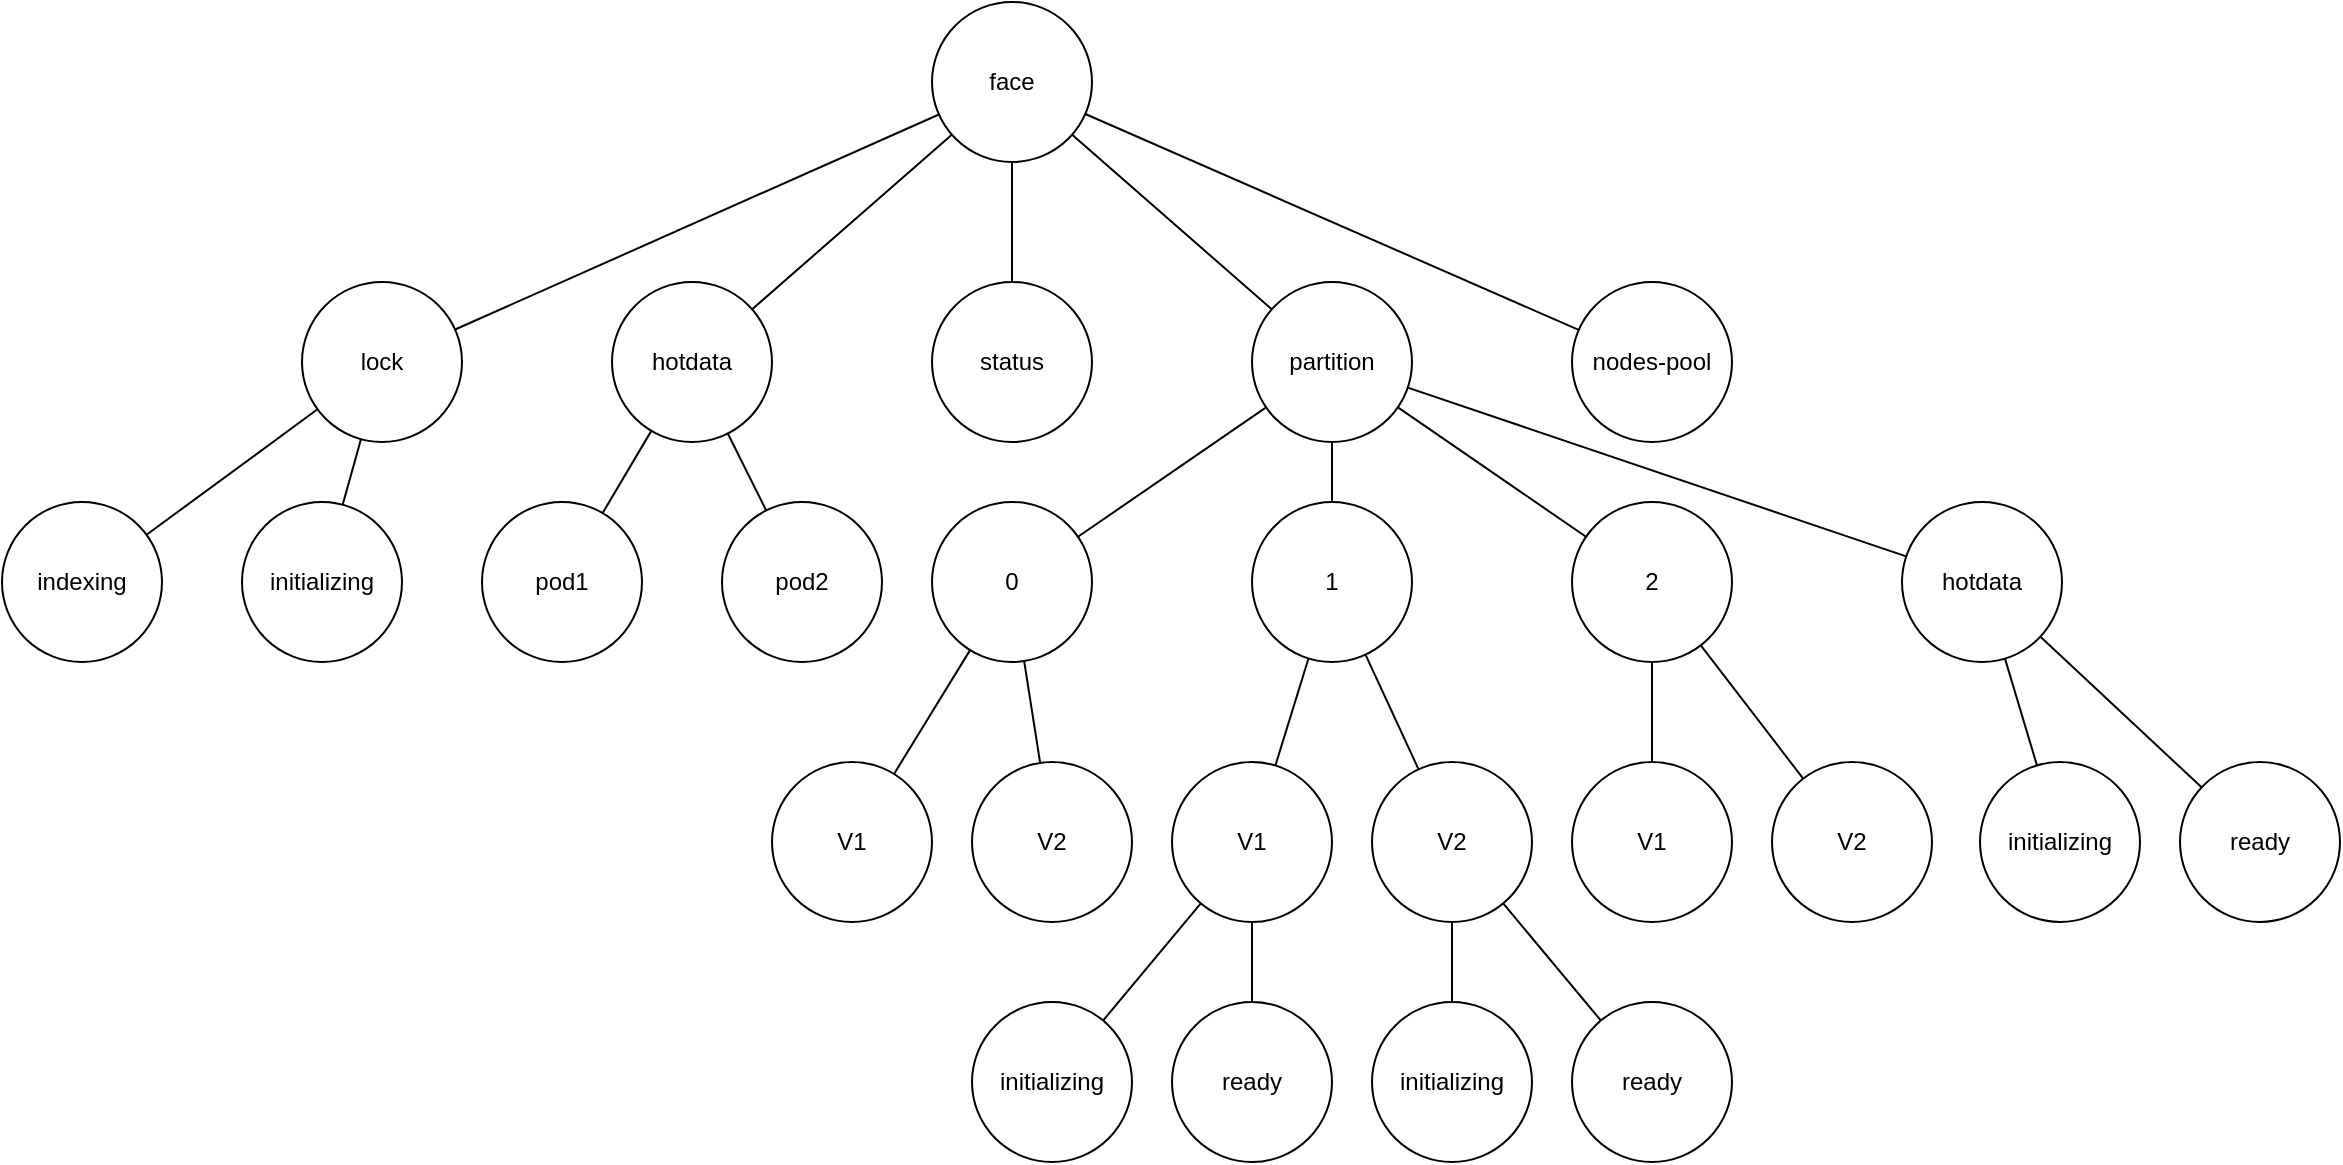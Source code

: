 <mxfile version="17.2.1" type="github" pages="5">
  <diagram id="ggRIh1Yd6XoYF3ta6GQ2" name="zk-structure">
    <mxGraphModel dx="1422" dy="752" grid="1" gridSize="10" guides="1" tooltips="1" connect="1" arrows="1" fold="1" page="1" pageScale="1" pageWidth="1169" pageHeight="827" math="0" shadow="0">
      <root>
        <mxCell id="0" />
        <mxCell id="1" parent="0" />
        <mxCell id="4fFtL_55b3TJvYWZb8gH-5" value="" style="rounded=0;orthogonalLoop=1;jettySize=auto;html=1;endArrow=none;endFill=0;" parent="1" source="4fFtL_55b3TJvYWZb8gH-1" target="4fFtL_55b3TJvYWZb8gH-2" edge="1">
          <mxGeometry relative="1" as="geometry" />
        </mxCell>
        <mxCell id="4fFtL_55b3TJvYWZb8gH-1" value="face" style="ellipse;whiteSpace=wrap;html=1;aspect=fixed;" parent="1" vertex="1">
          <mxGeometry x="476" y="200" width="80" height="80" as="geometry" />
        </mxCell>
        <mxCell id="4fFtL_55b3TJvYWZb8gH-2" value="lock" style="ellipse;whiteSpace=wrap;html=1;aspect=fixed;" parent="1" vertex="1">
          <mxGeometry x="161" y="340" width="80" height="80" as="geometry" />
        </mxCell>
        <mxCell id="4fFtL_55b3TJvYWZb8gH-3" value="partition" style="ellipse;whiteSpace=wrap;html=1;aspect=fixed;" parent="1" vertex="1">
          <mxGeometry x="636" y="340" width="80" height="80" as="geometry" />
        </mxCell>
        <mxCell id="4fFtL_55b3TJvYWZb8gH-4" value="initializing" style="ellipse;whiteSpace=wrap;html=1;aspect=fixed;" parent="1" vertex="1">
          <mxGeometry x="131" y="450" width="80" height="80" as="geometry" />
        </mxCell>
        <mxCell id="4fFtL_55b3TJvYWZb8gH-6" value="" style="rounded=0;orthogonalLoop=1;jettySize=auto;html=1;endArrow=none;endFill=0;" parent="1" source="4fFtL_55b3TJvYWZb8gH-1" target="4fFtL_55b3TJvYWZb8gH-3" edge="1">
          <mxGeometry relative="1" as="geometry">
            <mxPoint x="423.897" y="283.98" as="sourcePoint" />
            <mxPoint x="385.964" y="345.934" as="targetPoint" />
          </mxGeometry>
        </mxCell>
        <mxCell id="4fFtL_55b3TJvYWZb8gH-7" value="" style="rounded=0;orthogonalLoop=1;jettySize=auto;html=1;endArrow=none;endFill=0;" parent="1" source="4fFtL_55b3TJvYWZb8gH-4" target="4fFtL_55b3TJvYWZb8gH-2" edge="1">
          <mxGeometry relative="1" as="geometry">
            <mxPoint x="423.897" y="283.98" as="sourcePoint" />
            <mxPoint x="385.964" y="345.934" as="targetPoint" />
          </mxGeometry>
        </mxCell>
        <mxCell id="4fFtL_55b3TJvYWZb8gH-10" value="0" style="ellipse;whiteSpace=wrap;html=1;aspect=fixed;" parent="1" vertex="1">
          <mxGeometry x="476" y="450" width="80" height="80" as="geometry" />
        </mxCell>
        <mxCell id="4fFtL_55b3TJvYWZb8gH-11" value="" style="rounded=0;orthogonalLoop=1;jettySize=auto;html=1;endArrow=none;endFill=0;" parent="1" source="4fFtL_55b3TJvYWZb8gH-10" target="4fFtL_55b3TJvYWZb8gH-3" edge="1">
          <mxGeometry relative="1" as="geometry">
            <mxPoint x="425.154" y="485.27" as="sourcePoint" />
            <mxPoint x="384.846" y="414.73" as="targetPoint" />
          </mxGeometry>
        </mxCell>
        <mxCell id="4fFtL_55b3TJvYWZb8gH-12" value="1" style="ellipse;whiteSpace=wrap;html=1;aspect=fixed;" parent="1" vertex="1">
          <mxGeometry x="636" y="450" width="80" height="80" as="geometry" />
        </mxCell>
        <mxCell id="4fFtL_55b3TJvYWZb8gH-13" value="" style="rounded=0;orthogonalLoop=1;jettySize=auto;html=1;endArrow=none;endFill=0;" parent="1" source="4fFtL_55b3TJvYWZb8gH-12" target="4fFtL_55b3TJvYWZb8gH-3" edge="1">
          <mxGeometry relative="1" as="geometry">
            <mxPoint x="648.823" y="482.265" as="sourcePoint" />
            <mxPoint x="726.187" y="407.746" as="targetPoint" />
          </mxGeometry>
        </mxCell>
        <mxCell id="4fFtL_55b3TJvYWZb8gH-14" value="2" style="ellipse;whiteSpace=wrap;html=1;aspect=fixed;" parent="1" vertex="1">
          <mxGeometry x="796" y="450" width="80" height="80" as="geometry" />
        </mxCell>
        <mxCell id="4fFtL_55b3TJvYWZb8gH-15" value="" style="rounded=0;orthogonalLoop=1;jettySize=auto;html=1;endArrow=none;endFill=0;" parent="1" source="4fFtL_55b3TJvYWZb8gH-14" target="4fFtL_55b3TJvYWZb8gH-3" edge="1">
          <mxGeometry relative="1" as="geometry">
            <mxPoint x="769.282" y="470.411" as="sourcePoint" />
            <mxPoint x="761.082" y="419.535" as="targetPoint" />
          </mxGeometry>
        </mxCell>
        <mxCell id="4fFtL_55b3TJvYWZb8gH-16" value="V1" style="ellipse;whiteSpace=wrap;html=1;aspect=fixed;" parent="1" vertex="1">
          <mxGeometry x="396" y="580" width="80" height="80" as="geometry" />
        </mxCell>
        <mxCell id="4fFtL_55b3TJvYWZb8gH-17" value="" style="rounded=0;orthogonalLoop=1;jettySize=auto;html=1;endArrow=none;endFill=0;" parent="1" source="4fFtL_55b3TJvYWZb8gH-16" target="4fFtL_55b3TJvYWZb8gH-10" edge="1">
          <mxGeometry relative="1" as="geometry">
            <mxPoint x="648.823" y="482.265" as="sourcePoint" />
            <mxPoint x="726.187" y="407.746" as="targetPoint" />
          </mxGeometry>
        </mxCell>
        <mxCell id="4fFtL_55b3TJvYWZb8gH-18" value="V2" style="ellipse;whiteSpace=wrap;html=1;aspect=fixed;" parent="1" vertex="1">
          <mxGeometry x="496" y="580" width="80" height="80" as="geometry" />
        </mxCell>
        <mxCell id="4fFtL_55b3TJvYWZb8gH-19" value="" style="rounded=0;orthogonalLoop=1;jettySize=auto;html=1;endArrow=none;endFill=0;" parent="1" source="4fFtL_55b3TJvYWZb8gH-18" target="4fFtL_55b3TJvYWZb8gH-10" edge="1">
          <mxGeometry relative="1" as="geometry">
            <mxPoint x="554.941" y="597.956" as="sourcePoint" />
            <mxPoint x="596.172" y="542.128" as="targetPoint" />
          </mxGeometry>
        </mxCell>
        <mxCell id="4fFtL_55b3TJvYWZb8gH-20" value="V1" style="ellipse;whiteSpace=wrap;html=1;aspect=fixed;" parent="1" vertex="1">
          <mxGeometry x="596" y="580" width="80" height="80" as="geometry" />
        </mxCell>
        <mxCell id="4fFtL_55b3TJvYWZb8gH-21" value="V2" style="ellipse;whiteSpace=wrap;html=1;aspect=fixed;" parent="1" vertex="1">
          <mxGeometry x="696" y="580" width="80" height="80" as="geometry" />
        </mxCell>
        <mxCell id="4fFtL_55b3TJvYWZb8gH-22" value="" style="rounded=0;orthogonalLoop=1;jettySize=auto;html=1;endArrow=none;endFill=0;" parent="1" source="4fFtL_55b3TJvYWZb8gH-20" target="4fFtL_55b3TJvYWZb8gH-12" edge="1">
          <mxGeometry relative="1" as="geometry">
            <mxPoint x="393.082" y="600.563" as="sourcePoint" />
            <mxPoint x="458.869" y="529.392" as="targetPoint" />
          </mxGeometry>
        </mxCell>
        <mxCell id="4fFtL_55b3TJvYWZb8gH-23" value="" style="rounded=0;orthogonalLoop=1;jettySize=auto;html=1;endArrow=none;endFill=0;" parent="1" source="4fFtL_55b3TJvYWZb8gH-21" target="4fFtL_55b3TJvYWZb8gH-12" edge="1">
          <mxGeometry relative="1" as="geometry">
            <mxPoint x="486" y="590" as="sourcePoint" />
            <mxPoint x="486" y="540" as="targetPoint" />
          </mxGeometry>
        </mxCell>
        <mxCell id="4fFtL_55b3TJvYWZb8gH-24" value="V1" style="ellipse;whiteSpace=wrap;html=1;aspect=fixed;" parent="1" vertex="1">
          <mxGeometry x="796" y="580" width="80" height="80" as="geometry" />
        </mxCell>
        <mxCell id="4fFtL_55b3TJvYWZb8gH-25" value="V2" style="ellipse;whiteSpace=wrap;html=1;aspect=fixed;" parent="1" vertex="1">
          <mxGeometry x="896" y="580" width="80" height="80" as="geometry" />
        </mxCell>
        <mxCell id="4fFtL_55b3TJvYWZb8gH-26" value="" style="rounded=0;orthogonalLoop=1;jettySize=auto;html=1;endArrow=none;endFill=0;" parent="1" source="4fFtL_55b3TJvYWZb8gH-24" target="4fFtL_55b3TJvYWZb8gH-14" edge="1">
          <mxGeometry relative="1" as="geometry">
            <mxPoint x="616.201" y="591.323" as="sourcePoint" />
            <mxPoint x="630.601" y="538.625" as="targetPoint" />
          </mxGeometry>
        </mxCell>
        <mxCell id="4fFtL_55b3TJvYWZb8gH-27" value="" style="rounded=0;orthogonalLoop=1;jettySize=auto;html=1;endArrow=none;endFill=0;" parent="1" source="4fFtL_55b3TJvYWZb8gH-25" target="4fFtL_55b3TJvYWZb8gH-14" edge="1">
          <mxGeometry relative="1" as="geometry">
            <mxPoint x="704.054" y="596.558" as="sourcePoint" />
            <mxPoint x="662.89" y="533.479" as="targetPoint" />
          </mxGeometry>
        </mxCell>
        <mxCell id="4fFtL_55b3TJvYWZb8gH-28" value="nodes-pool" style="ellipse;whiteSpace=wrap;html=1;aspect=fixed;" parent="1" vertex="1">
          <mxGeometry x="796" y="340" width="80" height="80" as="geometry" />
        </mxCell>
        <mxCell id="4fFtL_55b3TJvYWZb8gH-29" value="" style="rounded=0;orthogonalLoop=1;jettySize=auto;html=1;endArrow=none;endFill=0;" parent="1" source="4fFtL_55b3TJvYWZb8gH-1" target="4fFtL_55b3TJvYWZb8gH-28" edge="1">
          <mxGeometry relative="1" as="geometry">
            <mxPoint x="500.037" y="280.429" as="sourcePoint" />
            <mxPoint x="432.032" y="359.63" as="targetPoint" />
          </mxGeometry>
        </mxCell>
        <mxCell id="vDX_VAeB3Gv7MbY2xDfk-1" value="status" style="ellipse;whiteSpace=wrap;html=1;aspect=fixed;" parent="1" vertex="1">
          <mxGeometry x="476" y="340" width="80" height="80" as="geometry" />
        </mxCell>
        <mxCell id="vDX_VAeB3Gv7MbY2xDfk-2" value="" style="rounded=0;orthogonalLoop=1;jettySize=auto;html=1;endArrow=none;endFill=0;" parent="1" source="vDX_VAeB3Gv7MbY2xDfk-1" target="4fFtL_55b3TJvYWZb8gH-1" edge="1">
          <mxGeometry relative="1" as="geometry">
            <mxPoint x="337.095" y="469.684" as="sourcePoint" />
            <mxPoint x="379.855" y="420.273" as="targetPoint" />
          </mxGeometry>
        </mxCell>
        <mxCell id="Ri_DD8MLibDZNiQe-Uxg-1" value="hotdata" style="ellipse;whiteSpace=wrap;html=1;aspect=fixed;" parent="1" vertex="1">
          <mxGeometry x="316" y="340" width="80" height="80" as="geometry" />
        </mxCell>
        <mxCell id="Ri_DD8MLibDZNiQe-Uxg-2" value="" style="endArrow=none;html=1;rounded=0;" parent="1" source="Ri_DD8MLibDZNiQe-Uxg-1" target="4fFtL_55b3TJvYWZb8gH-1" edge="1">
          <mxGeometry width="50" height="50" relative="1" as="geometry">
            <mxPoint x="116" y="210" as="sourcePoint" />
            <mxPoint x="166" y="160" as="targetPoint" />
          </mxGeometry>
        </mxCell>
        <mxCell id="Ri_DD8MLibDZNiQe-Uxg-3" value="pod1" style="ellipse;whiteSpace=wrap;html=1;aspect=fixed;" parent="1" vertex="1">
          <mxGeometry x="251" y="450" width="80" height="80" as="geometry" />
        </mxCell>
        <mxCell id="Ri_DD8MLibDZNiQe-Uxg-4" value="pod2" style="ellipse;whiteSpace=wrap;html=1;aspect=fixed;" parent="1" vertex="1">
          <mxGeometry x="371" y="450" width="80" height="80" as="geometry" />
        </mxCell>
        <mxCell id="Ri_DD8MLibDZNiQe-Uxg-5" value="" style="endArrow=none;html=1;rounded=0;" parent="1" source="Ri_DD8MLibDZNiQe-Uxg-3" target="Ri_DD8MLibDZNiQe-Uxg-1" edge="1">
          <mxGeometry width="50" height="50" relative="1" as="geometry">
            <mxPoint x="-254" y="320" as="sourcePoint" />
            <mxPoint x="-204" y="270" as="targetPoint" />
          </mxGeometry>
        </mxCell>
        <mxCell id="Ri_DD8MLibDZNiQe-Uxg-6" value="" style="endArrow=none;html=1;rounded=0;" parent="1" source="Ri_DD8MLibDZNiQe-Uxg-4" target="Ri_DD8MLibDZNiQe-Uxg-1" edge="1">
          <mxGeometry width="50" height="50" relative="1" as="geometry">
            <mxPoint x="-182.567" y="475.261" as="sourcePoint" />
            <mxPoint x="-105.453" y="414.713" as="targetPoint" />
          </mxGeometry>
        </mxCell>
        <mxCell id="-4y_j1CAv0wytyzYK0F6-1" value="indexing" style="ellipse;whiteSpace=wrap;html=1;aspect=fixed;" vertex="1" parent="1">
          <mxGeometry x="11" y="450" width="80" height="80" as="geometry" />
        </mxCell>
        <mxCell id="-4y_j1CAv0wytyzYK0F6-2" value="" style="rounded=0;orthogonalLoop=1;jettySize=auto;html=1;endArrow=none;endFill=0;" edge="1" parent="1" source="-4y_j1CAv0wytyzYK0F6-1" target="4fFtL_55b3TJvYWZb8gH-2">
          <mxGeometry relative="1" as="geometry">
            <mxPoint x="191.34" y="461.36" as="sourcePoint" />
            <mxPoint x="200.475" y="428.591" as="targetPoint" />
          </mxGeometry>
        </mxCell>
        <mxCell id="ZHRyAnmGZnspzAi3rqCs-3" value="initializing" style="ellipse;whiteSpace=wrap;html=1;aspect=fixed;" vertex="1" parent="1">
          <mxGeometry x="496" y="700" width="80" height="80" as="geometry" />
        </mxCell>
        <mxCell id="ZHRyAnmGZnspzAi3rqCs-4" value="ready" style="ellipse;whiteSpace=wrap;html=1;aspect=fixed;" vertex="1" parent="1">
          <mxGeometry x="596" y="700" width="80" height="80" as="geometry" />
        </mxCell>
        <mxCell id="ZHRyAnmGZnspzAi3rqCs-5" value="initializing" style="ellipse;whiteSpace=wrap;html=1;aspect=fixed;" vertex="1" parent="1">
          <mxGeometry x="696" y="700" width="80" height="80" as="geometry" />
        </mxCell>
        <mxCell id="ZHRyAnmGZnspzAi3rqCs-6" value="ready" style="ellipse;whiteSpace=wrap;html=1;aspect=fixed;" vertex="1" parent="1">
          <mxGeometry x="796" y="700" width="80" height="80" as="geometry" />
        </mxCell>
        <mxCell id="ZHRyAnmGZnspzAi3rqCs-7" value="" style="rounded=0;orthogonalLoop=1;jettySize=auto;html=1;endArrow=none;endFill=0;" edge="1" parent="1" source="ZHRyAnmGZnspzAi3rqCs-3" target="4fFtL_55b3TJvYWZb8gH-20">
          <mxGeometry relative="1" as="geometry">
            <mxPoint x="467.103" y="596.02" as="sourcePoint" />
            <mxPoint x="505.036" y="534.066" as="targetPoint" />
          </mxGeometry>
        </mxCell>
        <mxCell id="ZHRyAnmGZnspzAi3rqCs-8" value="" style="rounded=0;orthogonalLoop=1;jettySize=auto;html=1;endArrow=none;endFill=0;" edge="1" parent="1" source="ZHRyAnmGZnspzAi3rqCs-4" target="4fFtL_55b3TJvYWZb8gH-20">
          <mxGeometry relative="1" as="geometry">
            <mxPoint x="571.573" y="719.243" as="sourcePoint" />
            <mxPoint x="620.393" y="660.729" as="targetPoint" />
          </mxGeometry>
        </mxCell>
        <mxCell id="ZHRyAnmGZnspzAi3rqCs-9" value="" style="rounded=0;orthogonalLoop=1;jettySize=auto;html=1;endArrow=none;endFill=0;" edge="1" parent="1" source="ZHRyAnmGZnspzAi3rqCs-5" target="4fFtL_55b3TJvYWZb8gH-21">
          <mxGeometry relative="1" as="geometry">
            <mxPoint x="646" y="710" as="sourcePoint" />
            <mxPoint x="646" y="670" as="targetPoint" />
          </mxGeometry>
        </mxCell>
        <mxCell id="ZHRyAnmGZnspzAi3rqCs-10" value="" style="rounded=0;orthogonalLoop=1;jettySize=auto;html=1;endArrow=none;endFill=0;" edge="1" parent="1" source="ZHRyAnmGZnspzAi3rqCs-6" target="4fFtL_55b3TJvYWZb8gH-21">
          <mxGeometry relative="1" as="geometry">
            <mxPoint x="746" y="710" as="sourcePoint" />
            <mxPoint x="746" y="670" as="targetPoint" />
          </mxGeometry>
        </mxCell>
        <mxCell id="Yp3C8u7fOm_gIn9LaLeP-1" value="hotdata" style="ellipse;whiteSpace=wrap;html=1;aspect=fixed;" vertex="1" parent="1">
          <mxGeometry x="961" y="450" width="80" height="80" as="geometry" />
        </mxCell>
        <mxCell id="Yp3C8u7fOm_gIn9LaLeP-2" value="" style="rounded=0;orthogonalLoop=1;jettySize=auto;html=1;endArrow=none;endFill=0;" edge="1" parent="1" source="Yp3C8u7fOm_gIn9LaLeP-1" target="4fFtL_55b3TJvYWZb8gH-3">
          <mxGeometry relative="1" as="geometry">
            <mxPoint x="813.0" y="477.394" as="sourcePoint" />
            <mxPoint x="718.962" y="412.661" as="targetPoint" />
          </mxGeometry>
        </mxCell>
        <mxCell id="Yp3C8u7fOm_gIn9LaLeP-3" value="initializing" style="ellipse;whiteSpace=wrap;html=1;aspect=fixed;" vertex="1" parent="1">
          <mxGeometry x="1000" y="580" width="80" height="80" as="geometry" />
        </mxCell>
        <mxCell id="Yp3C8u7fOm_gIn9LaLeP-4" value="ready" style="ellipse;whiteSpace=wrap;html=1;aspect=fixed;" vertex="1" parent="1">
          <mxGeometry x="1100" y="580" width="80" height="80" as="geometry" />
        </mxCell>
        <mxCell id="Yp3C8u7fOm_gIn9LaLeP-5" value="" style="rounded=0;orthogonalLoop=1;jettySize=auto;html=1;endArrow=none;endFill=0;" edge="1" parent="1" source="Yp3C8u7fOm_gIn9LaLeP-3" target="Yp3C8u7fOm_gIn9LaLeP-1">
          <mxGeometry relative="1" as="geometry">
            <mxPoint x="921.69" y="598.235" as="sourcePoint" />
            <mxPoint x="870.388" y="531.705" as="targetPoint" />
          </mxGeometry>
        </mxCell>
        <mxCell id="Yp3C8u7fOm_gIn9LaLeP-6" value="" style="rounded=0;orthogonalLoop=1;jettySize=auto;html=1;endArrow=none;endFill=0;" edge="1" parent="1" source="Yp3C8u7fOm_gIn9LaLeP-4" target="Yp3C8u7fOm_gIn9LaLeP-1">
          <mxGeometry relative="1" as="geometry">
            <mxPoint x="1038.622" y="591.652" as="sourcePoint" />
            <mxPoint x="1022.494" y="538.313" as="targetPoint" />
          </mxGeometry>
        </mxCell>
      </root>
    </mxGraphModel>
  </diagram>
  <diagram id="j3t2g5V5ho7acekfVRub" name="architecture">
    <mxGraphModel dx="1422" dy="752" grid="1" gridSize="10" guides="1" tooltips="1" connect="1" arrows="1" fold="1" page="1" pageScale="1" pageWidth="1654" pageHeight="1169" math="0" shadow="0">
      <root>
        <mxCell id="0" />
        <mxCell id="1" parent="0" />
        <mxCell id="SEHMqhozJEpaW9w9JJqp-1" value="Query" style="shape=flexArrow;endArrow=classic;html=1;rounded=0;startArrow=block;fillColor=#ffff88;strokeColor=#36393d;sketch=0;shadow=0;" parent="1" source="SEHMqhozJEpaW9w9JJqp-7" target="SEHMqhozJEpaW9w9JJqp-3" edge="1">
          <mxGeometry y="10" width="50" height="50" relative="1" as="geometry">
            <mxPoint x="780" y="480" as="sourcePoint" />
            <mxPoint x="330" y="830" as="targetPoint" />
            <mxPoint as="offset" />
          </mxGeometry>
        </mxCell>
        <mxCell id="SEHMqhozJEpaW9w9JJqp-2" value="Request" style="shape=flexArrow;endArrow=classic;html=1;rounded=0;startArrow=block;fillColor=#ffff88;strokeColor=#36393d;sketch=0;shadow=0;entryX=0.5;entryY=0;entryDx=0;entryDy=0;" parent="1" source="SEHMqhozJEpaW9w9JJqp-4" target="SEHMqhozJEpaW9w9JJqp-7" edge="1">
          <mxGeometry y="10" width="50" height="50" relative="1" as="geometry">
            <mxPoint x="800" y="482" as="sourcePoint" />
            <mxPoint x="800" y="550" as="targetPoint" />
            <mxPoint as="offset" />
          </mxGeometry>
        </mxCell>
        <mxCell id="SEHMqhozJEpaW9w9JJqp-3" value="Data Worker Cluster" style="rounded=1;whiteSpace=wrap;html=1;labelPosition=center;verticalLabelPosition=top;align=center;verticalAlign=bottom;fillColor=#FFFFCC;strokeColor=#d79b00;gradientColor=#CCFFCC;" parent="1" vertex="1">
          <mxGeometry x="320" y="540" width="940" height="560" as="geometry" />
        </mxCell>
        <mxCell id="SEHMqhozJEpaW9w9JJqp-4" value="" style="outlineConnect=0;dashed=0;verticalLabelPosition=bottom;verticalAlign=top;align=center;html=1;shape=mxgraph.aws3.user;fillColor=#D2D3D3;gradientColor=none;" parent="1" vertex="1">
          <mxGeometry x="767.5" y="180" width="45" height="63" as="geometry" />
        </mxCell>
        <mxCell id="SEHMqhozJEpaW9w9JJqp-5" value="Hot Data" style="rounded=1;whiteSpace=wrap;html=1;labelPosition=center;verticalLabelPosition=top;align=center;verticalAlign=bottom;fillColor=#e6d0de;gradientColor=#d5739d;strokeColor=#996185;" parent="1" vertex="1">
          <mxGeometry x="1090" y="560" width="150" height="510" as="geometry" />
        </mxCell>
        <mxCell id="SEHMqhozJEpaW9w9JJqp-6" value="" style="group;labelPosition=center;verticalLabelPosition=top;align=center;verticalAlign=bottom;whiteSpace=wrap;" parent="1" vertex="1" connectable="0">
          <mxGeometry x="320" y="315" width="940" height="140" as="geometry" />
        </mxCell>
        <mxCell id="SEHMqhozJEpaW9w9JJqp-7" value="Data Combiner Cluster" style="rounded=1;whiteSpace=wrap;html=1;labelPosition=center;verticalLabelPosition=top;align=center;verticalAlign=bottom;fillColor=#fff2cc;gradientColor=#ffd966;strokeColor=#d6b656;" parent="SEHMqhozJEpaW9w9JJqp-6" vertex="1">
          <mxGeometry width="940" height="140" as="geometry" />
        </mxCell>
        <mxCell id="SEHMqhozJEpaW9w9JJqp-8" value="Combiner-1" style="rounded=1;whiteSpace=wrap;html=1;fillColor=#ffff88;strokeColor=#36393d;" parent="SEHMqhozJEpaW9w9JJqp-6" vertex="1">
          <mxGeometry x="30" y="40" width="120" height="60" as="geometry" />
        </mxCell>
        <mxCell id="SEHMqhozJEpaW9w9JJqp-9" value="&lt;div&gt;Combiner-2&lt;/div&gt;" style="rounded=1;whiteSpace=wrap;html=1;fillColor=#ffff88;strokeColor=#36393d;" parent="SEHMqhozJEpaW9w9JJqp-6" vertex="1">
          <mxGeometry x="220" y="40" width="120" height="60" as="geometry" />
        </mxCell>
        <mxCell id="SEHMqhozJEpaW9w9JJqp-10" value="&lt;div&gt;Combiner-N&lt;/div&gt;" style="rounded=1;whiteSpace=wrap;html=1;fillColor=#ffff88;strokeColor=#36393d;" parent="SEHMqhozJEpaW9w9JJqp-6" vertex="1">
          <mxGeometry x="790" y="40" width="120" height="60" as="geometry" />
        </mxCell>
        <mxCell id="SEHMqhozJEpaW9w9JJqp-11" value="&lt;div&gt;Combiner-3&lt;/div&gt;" style="rounded=1;whiteSpace=wrap;html=1;fillColor=#ffff88;strokeColor=#36393d;" parent="SEHMqhozJEpaW9w9JJqp-6" vertex="1">
          <mxGeometry x="410" y="40" width="120" height="60" as="geometry" />
        </mxCell>
        <mxCell id="SEHMqhozJEpaW9w9JJqp-12" value="......." style="rounded=1;whiteSpace=wrap;html=1;fillColor=#ffff88;strokeColor=#36393d;" parent="SEHMqhozJEpaW9w9JJqp-6" vertex="1">
          <mxGeometry x="600" y="40" width="120" height="60" as="geometry" />
        </mxCell>
        <mxCell id="SEHMqhozJEpaW9w9JJqp-13" value="" style="group" parent="1" vertex="1" connectable="0">
          <mxGeometry x="70" y="540" width="150" height="560" as="geometry" />
        </mxCell>
        <mxCell id="SEHMqhozJEpaW9w9JJqp-14" value="Master Cluster" style="rounded=1;whiteSpace=wrap;html=1;labelPosition=center;verticalLabelPosition=top;align=center;verticalAlign=bottom;fillColor=#d5e8d4;gradientColor=#97d077;strokeColor=#82b366;" parent="SEHMqhozJEpaW9w9JJqp-13" vertex="1">
          <mxGeometry width="150" height="560" as="geometry" />
        </mxCell>
        <mxCell id="SEHMqhozJEpaW9w9JJqp-15" value="Master Pod1" style="rounded=1;whiteSpace=wrap;html=1;fillColor=#cdeb8b;strokeColor=#36393d;" parent="SEHMqhozJEpaW9w9JJqp-13" vertex="1">
          <mxGeometry x="17.5" y="32.941" width="115" height="98.824" as="geometry" />
        </mxCell>
        <mxCell id="SEHMqhozJEpaW9w9JJqp-16" value="Master Pod2" style="rounded=1;whiteSpace=wrap;html=1;fillColor=#cdeb8b;strokeColor=#36393d;" parent="SEHMqhozJEpaW9w9JJqp-13" vertex="1">
          <mxGeometry x="17.5" y="164.706" width="115" height="98.824" as="geometry" />
        </mxCell>
        <mxCell id="SEHMqhozJEpaW9w9JJqp-17" value="Master Pod..." style="rounded=1;whiteSpace=wrap;html=1;fillColor=#cdeb8b;strokeColor=#36393d;" parent="SEHMqhozJEpaW9w9JJqp-13" vertex="1">
          <mxGeometry x="17.5" y="296.471" width="115" height="98.824" as="geometry" />
        </mxCell>
        <mxCell id="SEHMqhozJEpaW9w9JJqp-18" value="Master PodN" style="rounded=1;whiteSpace=wrap;html=1;fillColor=#cdeb8b;strokeColor=#36393d;" parent="SEHMqhozJEpaW9w9JJqp-13" vertex="1">
          <mxGeometry x="17.5" y="428.235" width="115" height="98.824" as="geometry" />
        </mxCell>
        <mxCell id="SEHMqhozJEpaW9w9JJqp-19" value="Hot Data Worker 1" style="rounded=1;whiteSpace=wrap;html=1;fillColor=#fad9d5;strokeColor=#ae4132;" parent="1" vertex="1">
          <mxGeometry x="1105" y="590" width="120" height="60" as="geometry" />
        </mxCell>
        <mxCell id="SEHMqhozJEpaW9w9JJqp-20" value="Hot Data Worker 2" style="rounded=1;whiteSpace=wrap;html=1;fillColor=#fad9d5;strokeColor=#ae4132;" parent="1" vertex="1">
          <mxGeometry x="1105" y="723" width="120" height="60" as="geometry" />
        </mxCell>
        <mxCell id="SEHMqhozJEpaW9w9JJqp-21" value="Hot Data Worker ..." style="rounded=1;whiteSpace=wrap;html=1;fillColor=#fad9d5;strokeColor=#ae4132;" parent="1" vertex="1">
          <mxGeometry x="1105" y="857" width="120" height="60" as="geometry" />
        </mxCell>
        <mxCell id="SEHMqhozJEpaW9w9JJqp-22" value="Hot Data Worker N" style="rounded=1;whiteSpace=wrap;html=1;fillColor=#fad9d5;strokeColor=#ae4132;" parent="1" vertex="1">
          <mxGeometry x="1105" y="990" width="120" height="60" as="geometry" />
        </mxCell>
        <mxCell id="SEHMqhozJEpaW9w9JJqp-23" value="Cold Data" style="rounded=1;whiteSpace=wrap;html=1;labelPosition=center;verticalLabelPosition=top;align=center;verticalAlign=bottom;fillColor=#dae8fc;gradientColor=#7ea6e0;strokeColor=#6c8ebf;" parent="1" vertex="1">
          <mxGeometry x="340" y="560" width="740" height="510" as="geometry" />
        </mxCell>
        <mxCell id="SEHMqhozJEpaW9w9JJqp-24" value="" style="group" parent="1" vertex="1" connectable="0">
          <mxGeometry x="720" y="590" width="160" height="460" as="geometry" />
        </mxCell>
        <mxCell id="SEHMqhozJEpaW9w9JJqp-25" value="Partition ..." style="rounded=1;whiteSpace=wrap;html=1;labelPosition=center;verticalLabelPosition=top;align=center;verticalAlign=bottom;" parent="SEHMqhozJEpaW9w9JJqp-24" vertex="1">
          <mxGeometry width="160" height="460" as="geometry" />
        </mxCell>
        <mxCell id="SEHMqhozJEpaW9w9JJqp-26" value="" style="group;fillColor=none;strokeColor=none;" parent="SEHMqhozJEpaW9w9JJqp-24" vertex="1" connectable="0">
          <mxGeometry x="10" y="29" width="140" height="90" as="geometry" />
        </mxCell>
        <mxCell id="SEHMqhozJEpaW9w9JJqp-27" value="Computing Server-...A" style="rounded=1;whiteSpace=wrap;html=1;labelPosition=center;verticalLabelPosition=top;align=center;verticalAlign=bottom;fillColor=#b1ddf0;strokeColor=#10739e;" parent="SEHMqhozJEpaW9w9JJqp-26" vertex="1">
          <mxGeometry width="140" height="90" as="geometry" />
        </mxCell>
        <mxCell id="SEHMqhozJEpaW9w9JJqp-28" value="Faiss" style="rounded=1;whiteSpace=wrap;html=1;fillColor=#e1d5e7;strokeColor=#9673a6;" parent="SEHMqhozJEpaW9w9JJqp-26" vertex="1">
          <mxGeometry x="20" y="50" width="100" height="30" as="geometry" />
        </mxCell>
        <mxCell id="SEHMqhozJEpaW9w9JJqp-29" value="WebAPI" style="rounded=1;whiteSpace=wrap;html=1;fillColor=#dae8fc;strokeColor=#6c8ebf;" parent="SEHMqhozJEpaW9w9JJqp-26" vertex="1">
          <mxGeometry x="20" y="10" width="100" height="30" as="geometry" />
        </mxCell>
        <mxCell id="SEHMqhozJEpaW9w9JJqp-30" value="" style="group;fillColor=none;strokeColor=none;" parent="SEHMqhozJEpaW9w9JJqp-24" vertex="1" connectable="0">
          <mxGeometry x="10" y="140" width="140" height="90" as="geometry" />
        </mxCell>
        <mxCell id="SEHMqhozJEpaW9w9JJqp-31" value="Computing Server-...B" style="rounded=1;whiteSpace=wrap;html=1;labelPosition=center;verticalLabelPosition=top;align=center;verticalAlign=bottom;fillColor=#b1ddf0;strokeColor=#10739e;" parent="SEHMqhozJEpaW9w9JJqp-30" vertex="1">
          <mxGeometry width="140" height="90" as="geometry" />
        </mxCell>
        <mxCell id="SEHMqhozJEpaW9w9JJqp-32" value="Faiss" style="rounded=1;whiteSpace=wrap;html=1;fillColor=#e1d5e7;strokeColor=#9673a6;" parent="SEHMqhozJEpaW9w9JJqp-30" vertex="1">
          <mxGeometry x="20" y="50" width="100" height="30" as="geometry" />
        </mxCell>
        <mxCell id="SEHMqhozJEpaW9w9JJqp-33" value="WebAPI" style="rounded=1;whiteSpace=wrap;html=1;fillColor=#dae8fc;strokeColor=#6c8ebf;" parent="SEHMqhozJEpaW9w9JJqp-30" vertex="1">
          <mxGeometry x="20" y="10" width="100" height="30" as="geometry" />
        </mxCell>
        <mxCell id="SEHMqhozJEpaW9w9JJqp-34" value="" style="group;fillColor=#b1ddf0;strokeColor=#10739e;gradientColor=none;rounded=1;" parent="SEHMqhozJEpaW9w9JJqp-24" vertex="1" connectable="0">
          <mxGeometry x="10" y="250" width="140" height="90" as="geometry" />
        </mxCell>
        <mxCell id="SEHMqhozJEpaW9w9JJqp-35" value="Computing Server-......" style="rounded=1;whiteSpace=wrap;html=1;labelPosition=center;verticalLabelPosition=top;align=center;verticalAlign=bottom;strokeColor=none;fillColor=none;" parent="SEHMqhozJEpaW9w9JJqp-34" vertex="1">
          <mxGeometry width="140" height="90" as="geometry" />
        </mxCell>
        <mxCell id="SEHMqhozJEpaW9w9JJqp-36" value="Faiss" style="rounded=1;whiteSpace=wrap;html=1;fillColor=#e1d5e7;strokeColor=#9673a6;" parent="SEHMqhozJEpaW9w9JJqp-34" vertex="1">
          <mxGeometry x="20" y="50" width="100" height="30" as="geometry" />
        </mxCell>
        <mxCell id="SEHMqhozJEpaW9w9JJqp-37" value="WebAPI" style="rounded=1;whiteSpace=wrap;html=1;fillColor=#dae8fc;strokeColor=#6c8ebf;" parent="SEHMqhozJEpaW9w9JJqp-34" vertex="1">
          <mxGeometry x="20" y="10" width="100" height="30" as="geometry" />
        </mxCell>
        <mxCell id="SEHMqhozJEpaW9w9JJqp-38" value="" style="group" parent="SEHMqhozJEpaW9w9JJqp-24" vertex="1" connectable="0">
          <mxGeometry x="10" y="360" width="140" height="90" as="geometry" />
        </mxCell>
        <mxCell id="SEHMqhozJEpaW9w9JJqp-39" value="Computing Server-...Z" style="rounded=1;whiteSpace=wrap;html=1;labelPosition=center;verticalLabelPosition=top;align=center;verticalAlign=bottom;fillColor=#b1ddf0;strokeColor=#10739e;" parent="SEHMqhozJEpaW9w9JJqp-38" vertex="1">
          <mxGeometry width="140" height="90" as="geometry" />
        </mxCell>
        <mxCell id="SEHMqhozJEpaW9w9JJqp-40" value="Faiss" style="rounded=1;whiteSpace=wrap;html=1;fillColor=#e1d5e7;strokeColor=#9673a6;" parent="SEHMqhozJEpaW9w9JJqp-38" vertex="1">
          <mxGeometry x="20" y="50" width="100" height="30" as="geometry" />
        </mxCell>
        <mxCell id="SEHMqhozJEpaW9w9JJqp-41" value="WebAPI" style="rounded=1;whiteSpace=wrap;html=1;fillColor=#dae8fc;strokeColor=#6c8ebf;" parent="SEHMqhozJEpaW9w9JJqp-38" vertex="1">
          <mxGeometry x="20" y="10" width="100" height="30" as="geometry" />
        </mxCell>
        <mxCell id="SEHMqhozJEpaW9w9JJqp-42" value="" style="group" parent="1" vertex="1" connectable="0">
          <mxGeometry x="900" y="590" width="160" height="460" as="geometry" />
        </mxCell>
        <mxCell id="SEHMqhozJEpaW9w9JJqp-43" value="Partition N" style="rounded=1;whiteSpace=wrap;html=1;labelPosition=center;verticalLabelPosition=top;align=center;verticalAlign=bottom;" parent="SEHMqhozJEpaW9w9JJqp-42" vertex="1">
          <mxGeometry width="160" height="460" as="geometry" />
        </mxCell>
        <mxCell id="SEHMqhozJEpaW9w9JJqp-44" value="" style="group" parent="SEHMqhozJEpaW9w9JJqp-42" vertex="1" connectable="0">
          <mxGeometry x="10" y="30" width="140" height="90" as="geometry" />
        </mxCell>
        <mxCell id="SEHMqhozJEpaW9w9JJqp-45" value="Computing Server-NA" style="rounded=1;whiteSpace=wrap;html=1;labelPosition=center;verticalLabelPosition=top;align=center;verticalAlign=bottom;fillColor=#b1ddf0;strokeColor=#10739e;" parent="SEHMqhozJEpaW9w9JJqp-44" vertex="1">
          <mxGeometry width="140" height="90" as="geometry" />
        </mxCell>
        <mxCell id="SEHMqhozJEpaW9w9JJqp-46" value="Faiss" style="rounded=1;whiteSpace=wrap;html=1;fillColor=#e1d5e7;strokeColor=#9673a6;" parent="SEHMqhozJEpaW9w9JJqp-44" vertex="1">
          <mxGeometry x="20" y="50" width="100" height="30" as="geometry" />
        </mxCell>
        <mxCell id="SEHMqhozJEpaW9w9JJqp-47" value="WebAPI" style="rounded=1;whiteSpace=wrap;html=1;fillColor=#dae8fc;strokeColor=#6c8ebf;" parent="SEHMqhozJEpaW9w9JJqp-44" vertex="1">
          <mxGeometry x="20" y="10" width="100" height="30" as="geometry" />
        </mxCell>
        <mxCell id="SEHMqhozJEpaW9w9JJqp-48" value="" style="group" parent="SEHMqhozJEpaW9w9JJqp-42" vertex="1" connectable="0">
          <mxGeometry x="10" y="140" width="140" height="90" as="geometry" />
        </mxCell>
        <mxCell id="SEHMqhozJEpaW9w9JJqp-49" value="Computing Server-NB" style="rounded=1;whiteSpace=wrap;html=1;labelPosition=center;verticalLabelPosition=top;align=center;verticalAlign=bottom;fillColor=#b1ddf0;strokeColor=#10739e;" parent="SEHMqhozJEpaW9w9JJqp-48" vertex="1">
          <mxGeometry width="140" height="90" as="geometry" />
        </mxCell>
        <mxCell id="SEHMqhozJEpaW9w9JJqp-50" value="Faiss" style="rounded=1;whiteSpace=wrap;html=1;fillColor=#e1d5e7;strokeColor=#9673a6;" parent="SEHMqhozJEpaW9w9JJqp-48" vertex="1">
          <mxGeometry x="20" y="50" width="100" height="30" as="geometry" />
        </mxCell>
        <mxCell id="SEHMqhozJEpaW9w9JJqp-51" value="WebAPI" style="rounded=1;whiteSpace=wrap;html=1;fillColor=#dae8fc;strokeColor=#6c8ebf;" parent="SEHMqhozJEpaW9w9JJqp-48" vertex="1">
          <mxGeometry x="20" y="10" width="100" height="30" as="geometry" />
        </mxCell>
        <mxCell id="SEHMqhozJEpaW9w9JJqp-52" value="" style="group" parent="SEHMqhozJEpaW9w9JJqp-42" vertex="1" connectable="0">
          <mxGeometry x="10" y="250" width="140" height="90" as="geometry" />
        </mxCell>
        <mxCell id="SEHMqhozJEpaW9w9JJqp-53" value="Computing Server-......" style="rounded=1;whiteSpace=wrap;html=1;labelPosition=center;verticalLabelPosition=top;align=center;verticalAlign=bottom;fillColor=#b1ddf0;strokeColor=#10739e;" parent="SEHMqhozJEpaW9w9JJqp-52" vertex="1">
          <mxGeometry width="140" height="90" as="geometry" />
        </mxCell>
        <mxCell id="SEHMqhozJEpaW9w9JJqp-54" value="Faiss" style="rounded=1;whiteSpace=wrap;html=1;fillColor=#e1d5e7;strokeColor=#9673a6;" parent="SEHMqhozJEpaW9w9JJqp-52" vertex="1">
          <mxGeometry x="20" y="50" width="100" height="30" as="geometry" />
        </mxCell>
        <mxCell id="SEHMqhozJEpaW9w9JJqp-55" value="WebAPI" style="rounded=1;whiteSpace=wrap;html=1;fillColor=#dae8fc;strokeColor=#6c8ebf;" parent="SEHMqhozJEpaW9w9JJqp-52" vertex="1">
          <mxGeometry x="20" y="10" width="100" height="30" as="geometry" />
        </mxCell>
        <mxCell id="SEHMqhozJEpaW9w9JJqp-56" value="" style="group" parent="SEHMqhozJEpaW9w9JJqp-42" vertex="1" connectable="0">
          <mxGeometry x="10" y="360" width="140" height="90" as="geometry" />
        </mxCell>
        <mxCell id="SEHMqhozJEpaW9w9JJqp-57" value="Computing Server-NZ" style="rounded=1;whiteSpace=wrap;html=1;labelPosition=center;verticalLabelPosition=top;align=center;verticalAlign=bottom;fillColor=#b1ddf0;strokeColor=#10739e;" parent="SEHMqhozJEpaW9w9JJqp-56" vertex="1">
          <mxGeometry width="140" height="90" as="geometry" />
        </mxCell>
        <mxCell id="SEHMqhozJEpaW9w9JJqp-58" value="Faiss" style="rounded=1;whiteSpace=wrap;html=1;fillColor=#e1d5e7;strokeColor=#9673a6;" parent="SEHMqhozJEpaW9w9JJqp-56" vertex="1">
          <mxGeometry x="20" y="50" width="100" height="30" as="geometry" />
        </mxCell>
        <mxCell id="SEHMqhozJEpaW9w9JJqp-59" value="WebAPI" style="rounded=1;whiteSpace=wrap;html=1;fillColor=#dae8fc;strokeColor=#6c8ebf;" parent="SEHMqhozJEpaW9w9JJqp-56" vertex="1">
          <mxGeometry x="20" y="10" width="100" height="30" as="geometry" />
        </mxCell>
        <mxCell id="SEHMqhozJEpaW9w9JJqp-60" value="Partition 1" style="rounded=1;whiteSpace=wrap;html=1;labelPosition=center;verticalLabelPosition=top;align=center;verticalAlign=bottom;" parent="1" vertex="1">
          <mxGeometry x="360" y="590" width="160" height="460" as="geometry" />
        </mxCell>
        <mxCell id="SEHMqhozJEpaW9w9JJqp-61" value="" style="group" parent="1" vertex="1" connectable="0">
          <mxGeometry x="370" y="730" width="140" height="90" as="geometry" />
        </mxCell>
        <mxCell id="SEHMqhozJEpaW9w9JJqp-62" value="" style="group" parent="SEHMqhozJEpaW9w9JJqp-61" vertex="1" connectable="0">
          <mxGeometry width="140" height="90" as="geometry" />
        </mxCell>
        <mxCell id="SEHMqhozJEpaW9w9JJqp-63" value="Computing Server-1B" style="rounded=1;whiteSpace=wrap;html=1;labelPosition=center;verticalLabelPosition=top;align=center;verticalAlign=bottom;fillColor=#b1ddf0;strokeColor=#10739e;" parent="SEHMqhozJEpaW9w9JJqp-62" vertex="1">
          <mxGeometry width="140" height="90" as="geometry" />
        </mxCell>
        <mxCell id="SEHMqhozJEpaW9w9JJqp-64" value="Faiss" style="rounded=1;whiteSpace=wrap;html=1;fillColor=#e1d5e7;strokeColor=#9673a6;" parent="SEHMqhozJEpaW9w9JJqp-62" vertex="1">
          <mxGeometry x="20" y="50" width="100" height="30" as="geometry" />
        </mxCell>
        <mxCell id="SEHMqhozJEpaW9w9JJqp-65" value="WebAPI" style="rounded=1;whiteSpace=wrap;html=1;fillColor=#dae8fc;strokeColor=#6c8ebf;" parent="SEHMqhozJEpaW9w9JJqp-62" vertex="1">
          <mxGeometry x="20" y="10" width="100" height="30" as="geometry" />
        </mxCell>
        <mxCell id="SEHMqhozJEpaW9w9JJqp-66" value="" style="group" parent="1" vertex="1" connectable="0">
          <mxGeometry x="370" y="620" width="140" height="90" as="geometry" />
        </mxCell>
        <mxCell id="SEHMqhozJEpaW9w9JJqp-67" value="Computing Server-1A" style="rounded=1;whiteSpace=wrap;html=1;labelPosition=center;verticalLabelPosition=top;align=center;verticalAlign=bottom;fillColor=#b1ddf0;strokeColor=#10739e;" parent="SEHMqhozJEpaW9w9JJqp-66" vertex="1">
          <mxGeometry width="140" height="90" as="geometry" />
        </mxCell>
        <mxCell id="SEHMqhozJEpaW9w9JJqp-68" value="Faiss" style="rounded=1;whiteSpace=wrap;html=1;fillColor=#e1d5e7;strokeColor=#9673a6;" parent="SEHMqhozJEpaW9w9JJqp-66" vertex="1">
          <mxGeometry x="20" y="50" width="100" height="30" as="geometry" />
        </mxCell>
        <mxCell id="SEHMqhozJEpaW9w9JJqp-69" value="WebAPI" style="rounded=1;whiteSpace=wrap;html=1;fillColor=#dae8fc;strokeColor=#6c8ebf;" parent="SEHMqhozJEpaW9w9JJqp-66" vertex="1">
          <mxGeometry x="20" y="10" width="100" height="30" as="geometry" />
        </mxCell>
        <mxCell id="SEHMqhozJEpaW9w9JJqp-70" value="" style="group" parent="1" vertex="1" connectable="0">
          <mxGeometry x="370" y="840" width="140" height="90" as="geometry" />
        </mxCell>
        <mxCell id="SEHMqhozJEpaW9w9JJqp-71" value="Computing Server-1..." style="rounded=1;whiteSpace=wrap;html=1;labelPosition=center;verticalLabelPosition=top;align=center;verticalAlign=bottom;fillColor=#b1ddf0;strokeColor=#10739e;" parent="SEHMqhozJEpaW9w9JJqp-70" vertex="1">
          <mxGeometry width="140" height="90" as="geometry" />
        </mxCell>
        <mxCell id="SEHMqhozJEpaW9w9JJqp-72" value="Faiss" style="rounded=1;whiteSpace=wrap;html=1;fillColor=#e1d5e7;strokeColor=#9673a6;" parent="SEHMqhozJEpaW9w9JJqp-70" vertex="1">
          <mxGeometry x="20" y="50" width="100" height="30" as="geometry" />
        </mxCell>
        <mxCell id="SEHMqhozJEpaW9w9JJqp-73" value="WebAPI" style="rounded=1;whiteSpace=wrap;html=1;fillColor=#dae8fc;strokeColor=#6c8ebf;" parent="SEHMqhozJEpaW9w9JJqp-70" vertex="1">
          <mxGeometry x="20" y="10" width="100" height="30" as="geometry" />
        </mxCell>
        <mxCell id="SEHMqhozJEpaW9w9JJqp-74" value="" style="group" parent="1" vertex="1" connectable="0">
          <mxGeometry x="370" y="950" width="140" height="90" as="geometry" />
        </mxCell>
        <mxCell id="SEHMqhozJEpaW9w9JJqp-75" value="Computing Server-1Z" style="rounded=1;whiteSpace=wrap;html=1;labelPosition=center;verticalLabelPosition=top;align=center;verticalAlign=bottom;fillColor=#b1ddf0;strokeColor=#10739e;" parent="SEHMqhozJEpaW9w9JJqp-74" vertex="1">
          <mxGeometry width="140" height="90" as="geometry" />
        </mxCell>
        <mxCell id="SEHMqhozJEpaW9w9JJqp-76" value="Faiss" style="rounded=1;whiteSpace=wrap;html=1;fillColor=#e1d5e7;strokeColor=#9673a6;" parent="SEHMqhozJEpaW9w9JJqp-74" vertex="1">
          <mxGeometry x="20" y="50" width="100" height="30" as="geometry" />
        </mxCell>
        <mxCell id="SEHMqhozJEpaW9w9JJqp-77" value="WebAPI" style="rounded=1;whiteSpace=wrap;html=1;fillColor=#dae8fc;strokeColor=#6c8ebf;" parent="SEHMqhozJEpaW9w9JJqp-74" vertex="1">
          <mxGeometry x="20" y="10" width="100" height="30" as="geometry" />
        </mxCell>
        <mxCell id="SEHMqhozJEpaW9w9JJqp-78" value="Partition 2" style="rounded=1;whiteSpace=wrap;html=1;labelPosition=center;verticalLabelPosition=top;align=center;verticalAlign=bottom;" parent="1" vertex="1">
          <mxGeometry x="540" y="590" width="160" height="460" as="geometry" />
        </mxCell>
        <mxCell id="SEHMqhozJEpaW9w9JJqp-79" value="" style="group" parent="1" vertex="1" connectable="0">
          <mxGeometry x="550" y="620" width="140" height="90" as="geometry" />
        </mxCell>
        <mxCell id="SEHMqhozJEpaW9w9JJqp-80" value="" style="group" parent="SEHMqhozJEpaW9w9JJqp-79" vertex="1" connectable="0">
          <mxGeometry width="140" height="90" as="geometry" />
        </mxCell>
        <mxCell id="SEHMqhozJEpaW9w9JJqp-81" value="Computing Server-2A" style="rounded=1;whiteSpace=wrap;html=1;labelPosition=center;verticalLabelPosition=top;align=center;verticalAlign=bottom;fillColor=#b1ddf0;strokeColor=#10739e;" parent="SEHMqhozJEpaW9w9JJqp-80" vertex="1">
          <mxGeometry width="140" height="90" as="geometry" />
        </mxCell>
        <mxCell id="SEHMqhozJEpaW9w9JJqp-82" value="Faiss" style="rounded=1;whiteSpace=wrap;html=1;fillColor=#e1d5e7;strokeColor=#9673a6;" parent="SEHMqhozJEpaW9w9JJqp-80" vertex="1">
          <mxGeometry x="20" y="50" width="100" height="30" as="geometry" />
        </mxCell>
        <mxCell id="SEHMqhozJEpaW9w9JJqp-83" value="WebAPI" style="rounded=1;whiteSpace=wrap;html=1;fillColor=#dae8fc;strokeColor=#6c8ebf;" parent="SEHMqhozJEpaW9w9JJqp-80" vertex="1">
          <mxGeometry x="20" y="10" width="100" height="30" as="geometry" />
        </mxCell>
        <mxCell id="SEHMqhozJEpaW9w9JJqp-84" value="" style="group" parent="1" vertex="1" connectable="0">
          <mxGeometry x="550" y="950" width="140" height="90" as="geometry" />
        </mxCell>
        <mxCell id="SEHMqhozJEpaW9w9JJqp-85" value="" style="group" parent="SEHMqhozJEpaW9w9JJqp-84" vertex="1" connectable="0">
          <mxGeometry width="140" height="90" as="geometry" />
        </mxCell>
        <mxCell id="SEHMqhozJEpaW9w9JJqp-86" value="Computing Server-2Z" style="rounded=1;whiteSpace=wrap;html=1;labelPosition=center;verticalLabelPosition=top;align=center;verticalAlign=bottom;fillColor=#b1ddf0;strokeColor=#10739e;" parent="SEHMqhozJEpaW9w9JJqp-85" vertex="1">
          <mxGeometry width="140" height="90" as="geometry" />
        </mxCell>
        <mxCell id="SEHMqhozJEpaW9w9JJqp-87" value="Faiss" style="rounded=1;whiteSpace=wrap;html=1;fillColor=#e1d5e7;strokeColor=#9673a6;" parent="SEHMqhozJEpaW9w9JJqp-85" vertex="1">
          <mxGeometry x="20" y="50" width="100" height="30" as="geometry" />
        </mxCell>
        <mxCell id="SEHMqhozJEpaW9w9JJqp-88" value="WebAPI" style="rounded=1;whiteSpace=wrap;html=1;fillColor=#dae8fc;strokeColor=#6c8ebf;" parent="SEHMqhozJEpaW9w9JJqp-85" vertex="1">
          <mxGeometry x="20" y="10" width="100" height="30" as="geometry" />
        </mxCell>
        <mxCell id="SEHMqhozJEpaW9w9JJqp-89" value="" style="group" parent="1" vertex="1" connectable="0">
          <mxGeometry x="550" y="730" width="140" height="90" as="geometry" />
        </mxCell>
        <mxCell id="SEHMqhozJEpaW9w9JJqp-90" value="Computing Server-2B" style="rounded=1;whiteSpace=wrap;html=1;labelPosition=center;verticalLabelPosition=top;align=center;verticalAlign=bottom;fillColor=#b1ddf0;strokeColor=#10739e;" parent="SEHMqhozJEpaW9w9JJqp-89" vertex="1">
          <mxGeometry width="140" height="90" as="geometry" />
        </mxCell>
        <mxCell id="SEHMqhozJEpaW9w9JJqp-91" value="Faiss" style="rounded=1;whiteSpace=wrap;html=1;fillColor=#e1d5e7;strokeColor=#9673a6;" parent="SEHMqhozJEpaW9w9JJqp-89" vertex="1">
          <mxGeometry x="20" y="50" width="100" height="30" as="geometry" />
        </mxCell>
        <mxCell id="SEHMqhozJEpaW9w9JJqp-92" value="WebAPI" style="rounded=1;whiteSpace=wrap;html=1;fillColor=#dae8fc;strokeColor=#6c8ebf;" parent="SEHMqhozJEpaW9w9JJqp-89" vertex="1">
          <mxGeometry x="20" y="10" width="100" height="30" as="geometry" />
        </mxCell>
        <mxCell id="SEHMqhozJEpaW9w9JJqp-93" value="" style="group" parent="1" vertex="1" connectable="0">
          <mxGeometry x="550" y="840" width="140" height="90" as="geometry" />
        </mxCell>
        <mxCell id="SEHMqhozJEpaW9w9JJqp-94" value="Computing Server-2..." style="rounded=1;whiteSpace=wrap;html=1;labelPosition=center;verticalLabelPosition=top;align=center;verticalAlign=bottom;fillColor=#b1ddf0;strokeColor=#10739e;" parent="SEHMqhozJEpaW9w9JJqp-93" vertex="1">
          <mxGeometry width="140" height="90" as="geometry" />
        </mxCell>
        <mxCell id="SEHMqhozJEpaW9w9JJqp-95" value="Faiss" style="rounded=1;whiteSpace=wrap;html=1;fillColor=#e1d5e7;strokeColor=#9673a6;" parent="SEHMqhozJEpaW9w9JJqp-93" vertex="1">
          <mxGeometry x="20" y="50" width="100" height="30" as="geometry" />
        </mxCell>
        <mxCell id="SEHMqhozJEpaW9w9JJqp-96" value="WebAPI" style="rounded=1;whiteSpace=wrap;html=1;fillColor=#dae8fc;strokeColor=#6c8ebf;" parent="SEHMqhozJEpaW9w9JJqp-93" vertex="1">
          <mxGeometry x="20" y="10" width="100" height="30" as="geometry" />
        </mxCell>
        <mxCell id="SEHMqhozJEpaW9w9JJqp-97" value="Manage" style="shape=flexArrow;endArrow=classic;html=1;rounded=0;startArrow=block;entryX=0;entryY=0.5;entryDx=0;entryDy=0;fillColor=#ffff88;strokeColor=#36393d;" parent="1" source="SEHMqhozJEpaW9w9JJqp-14" target="SEHMqhozJEpaW9w9JJqp-3" edge="1">
          <mxGeometry y="10" width="50" height="50" relative="1" as="geometry">
            <mxPoint x="220" y="650" as="sourcePoint" />
            <mxPoint x="270" y="650" as="targetPoint" />
            <mxPoint as="offset" />
          </mxGeometry>
        </mxCell>
        <mxCell id="SEHMqhozJEpaW9w9JJqp-98" value="Query" style="shape=flexArrow;endArrow=classic;html=1;rounded=0;startArrow=block;fillColor=#ffff88;strokeColor=#36393d;exitX=0.75;exitY=1;exitDx=0;exitDy=0;entryX=0.75;entryY=0;entryDx=0;entryDy=0;" parent="1" source="SEHMqhozJEpaW9w9JJqp-7" target="SEHMqhozJEpaW9w9JJqp-3" edge="1">
          <mxGeometry y="10" width="50" height="50" relative="1" as="geometry">
            <mxPoint x="800" y="482" as="sourcePoint" />
            <mxPoint x="800" y="550" as="targetPoint" />
            <mxPoint as="offset" />
          </mxGeometry>
        </mxCell>
        <mxCell id="SEHMqhozJEpaW9w9JJqp-99" value="Query" style="shape=flexArrow;endArrow=classic;html=1;rounded=0;startArrow=block;fillColor=#ffff88;strokeColor=#36393d;exitX=0.25;exitY=1;exitDx=0;exitDy=0;entryX=0.25;entryY=0;entryDx=0;entryDy=0;" parent="1" source="SEHMqhozJEpaW9w9JJqp-7" target="SEHMqhozJEpaW9w9JJqp-3" edge="1">
          <mxGeometry y="10" width="50" height="50" relative="1" as="geometry">
            <mxPoint x="1035" y="482" as="sourcePoint" />
            <mxPoint x="1035" y="550" as="targetPoint" />
            <mxPoint as="offset" />
          </mxGeometry>
        </mxCell>
        <mxCell id="SEHMqhozJEpaW9w9JJqp-100" value="Manage" style="shape=flexArrow;endArrow=classic;html=1;rounded=0;startArrow=block;entryX=0;entryY=0.25;entryDx=0;entryDy=0;fillColor=#ffff88;strokeColor=#36393d;exitX=1;exitY=0.25;exitDx=0;exitDy=0;" parent="1" source="SEHMqhozJEpaW9w9JJqp-14" target="SEHMqhozJEpaW9w9JJqp-3" edge="1">
          <mxGeometry y="10" width="50" height="50" relative="1" as="geometry">
            <mxPoint x="230" y="830" as="sourcePoint" />
            <mxPoint x="330" y="830" as="targetPoint" />
            <mxPoint as="offset" />
          </mxGeometry>
        </mxCell>
        <mxCell id="SEHMqhozJEpaW9w9JJqp-101" value="Manage" style="shape=flexArrow;endArrow=classic;html=1;rounded=0;startArrow=block;entryX=0;entryY=0.75;entryDx=0;entryDy=0;fillColor=#ffff88;strokeColor=#36393d;exitX=1;exitY=0.75;exitDx=0;exitDy=0;" parent="1" source="SEHMqhozJEpaW9w9JJqp-14" target="SEHMqhozJEpaW9w9JJqp-3" edge="1">
          <mxGeometry y="10" width="50" height="50" relative="1" as="geometry">
            <mxPoint x="230" y="690" as="sourcePoint" />
            <mxPoint x="330" y="690" as="targetPoint" />
            <mxPoint as="offset" />
          </mxGeometry>
        </mxCell>
      </root>
    </mxGraphModel>
  </diagram>
  <diagram id="2ATR3aquCYSbsrM0znHv" name="deployment">
    <mxGraphModel dx="1422" dy="752" grid="1" gridSize="10" guides="1" tooltips="1" connect="1" arrows="1" fold="1" page="1" pageScale="1" pageWidth="1169" pageHeight="827" math="0" shadow="0">
      <root>
        <mxCell id="0" />
        <mxCell id="1" parent="0" />
        <mxCell id="sTu9wjrQPXQ3icDAyarq-10" value="" style="group" parent="1" vertex="1" connectable="0">
          <mxGeometry x="270" y="130" width="630" height="140" as="geometry" />
        </mxCell>
        <mxCell id="sTu9wjrQPXQ3icDAyarq-5" value="Proxy Cluster" style="rounded=1;whiteSpace=wrap;html=1;fontColor=none;labelPosition=center;verticalLabelPosition=top;align=center;verticalAlign=bottom;" parent="sTu9wjrQPXQ3icDAyarq-10" vertex="1">
          <mxGeometry width="630" height="140" as="geometry" />
        </mxCell>
        <mxCell id="sTu9wjrQPXQ3icDAyarq-9" value="" style="group" parent="sTu9wjrQPXQ3icDAyarq-10" vertex="1" connectable="0">
          <mxGeometry x="60" y="30" width="510" height="60" as="geometry" />
        </mxCell>
        <mxCell id="sTu9wjrQPXQ3icDAyarq-1" value="Proxy Server 1" style="image;html=1;image=img/lib/clip_art/computers/Server_128x128.png;fontColor=none;" parent="sTu9wjrQPXQ3icDAyarq-9" vertex="1">
          <mxGeometry width="60" height="60" as="geometry" />
        </mxCell>
        <mxCell id="sTu9wjrQPXQ3icDAyarq-2" value="Proxy Server 2" style="image;html=1;image=img/lib/clip_art/computers/Server_128x128.png;fontColor=none;" parent="sTu9wjrQPXQ3icDAyarq-9" vertex="1">
          <mxGeometry x="150" width="60" height="60" as="geometry" />
        </mxCell>
        <mxCell id="sTu9wjrQPXQ3icDAyarq-3" value="&lt;div&gt;Proxy Server ...&lt;br&gt;&lt;/div&gt;" style="image;html=1;image=img/lib/clip_art/computers/Server_128x128.png;fontColor=none;" parent="sTu9wjrQPXQ3icDAyarq-9" vertex="1">
          <mxGeometry x="300" width="60" height="60" as="geometry" />
        </mxCell>
        <mxCell id="sTu9wjrQPXQ3icDAyarq-4" value="&lt;div&gt;Proxy Server N&lt;br&gt;&lt;/div&gt;" style="image;html=1;image=img/lib/clip_art/computers/Server_128x128.png;fontColor=none;" parent="sTu9wjrQPXQ3icDAyarq-9" vertex="1">
          <mxGeometry x="450" width="60" height="60" as="geometry" />
        </mxCell>
        <mxCell id="sTu9wjrQPXQ3icDAyarq-17" value="Worker Cluster" style="rounded=0;whiteSpace=wrap;html=1;fontColor=none;labelPosition=center;verticalLabelPosition=top;align=center;verticalAlign=bottom;" parent="1" vertex="1">
          <mxGeometry x="270" y="300" width="630" height="290" as="geometry" />
        </mxCell>
        <mxCell id="sTu9wjrQPXQ3icDAyarq-18" value="Cold Data Cluster" style="rounded=0;whiteSpace=wrap;html=1;fontColor=none;labelPosition=center;verticalLabelPosition=top;align=center;verticalAlign=bottom;" parent="1" vertex="1">
          <mxGeometry x="289" y="320" width="440" height="250" as="geometry" />
        </mxCell>
        <mxCell id="sTu9wjrQPXQ3icDAyarq-19" value="Hot Data Cluster" style="rounded=0;whiteSpace=wrap;html=1;fontColor=none;labelPosition=center;verticalLabelPosition=top;align=center;verticalAlign=bottom;" parent="1" vertex="1">
          <mxGeometry x="750" y="320" width="130" height="250" as="geometry" />
        </mxCell>
        <mxCell id="sTu9wjrQPXQ3icDAyarq-32" value="" style="group" parent="1" vertex="1" connectable="0">
          <mxGeometry x="309" y="340" width="130" height="220" as="geometry" />
        </mxCell>
        <mxCell id="sTu9wjrQPXQ3icDAyarq-20" value="Partition 1" style="rounded=0;whiteSpace=wrap;html=1;fontColor=none;labelPosition=center;verticalLabelPosition=top;align=center;verticalAlign=bottom;" parent="sTu9wjrQPXQ3icDAyarq-32" vertex="1">
          <mxGeometry width="130" height="220" as="geometry" />
        </mxCell>
        <mxCell id="sTu9wjrQPXQ3icDAyarq-26" value="" style="group" parent="sTu9wjrQPXQ3icDAyarq-32" vertex="1" connectable="0">
          <mxGeometry x="10" y="15" width="110" height="186" as="geometry" />
        </mxCell>
        <mxCell id="sTu9wjrQPXQ3icDAyarq-23" value="Worker 1" style="rounded=0;whiteSpace=wrap;html=1;fontColor=none;dashed=1;" parent="sTu9wjrQPXQ3icDAyarq-26" vertex="1">
          <mxGeometry width="110" height="50" as="geometry" />
        </mxCell>
        <mxCell id="sTu9wjrQPXQ3icDAyarq-24" value="Worker 2" style="rounded=0;whiteSpace=wrap;html=1;fontColor=none;dashed=1;" parent="sTu9wjrQPXQ3icDAyarq-26" vertex="1">
          <mxGeometry y="68" width="110" height="50" as="geometry" />
        </mxCell>
        <mxCell id="sTu9wjrQPXQ3icDAyarq-25" value="Worker 3" style="rounded=0;whiteSpace=wrap;html=1;fontColor=none;dashed=1;" parent="sTu9wjrQPXQ3icDAyarq-26" vertex="1">
          <mxGeometry y="136" width="110" height="50" as="geometry" />
        </mxCell>
        <mxCell id="sTu9wjrQPXQ3icDAyarq-33" value="" style="group" parent="1" vertex="1" connectable="0">
          <mxGeometry x="449" y="340" width="130" height="220" as="geometry" />
        </mxCell>
        <mxCell id="sTu9wjrQPXQ3icDAyarq-34" value="Partition 2" style="rounded=0;whiteSpace=wrap;html=1;fontColor=none;labelPosition=center;verticalLabelPosition=top;align=center;verticalAlign=bottom;" parent="sTu9wjrQPXQ3icDAyarq-33" vertex="1">
          <mxGeometry width="130" height="220" as="geometry" />
        </mxCell>
        <mxCell id="sTu9wjrQPXQ3icDAyarq-35" value="" style="group" parent="sTu9wjrQPXQ3icDAyarq-33" vertex="1" connectable="0">
          <mxGeometry x="10" y="15" width="110" height="186" as="geometry" />
        </mxCell>
        <mxCell id="sTu9wjrQPXQ3icDAyarq-36" value="Worker 4" style="rounded=0;whiteSpace=wrap;html=1;fontColor=none;dashed=1;" parent="sTu9wjrQPXQ3icDAyarq-35" vertex="1">
          <mxGeometry width="110" height="50" as="geometry" />
        </mxCell>
        <mxCell id="sTu9wjrQPXQ3icDAyarq-37" value="Worker 5" style="rounded=0;whiteSpace=wrap;html=1;fontColor=none;dashed=1;" parent="sTu9wjrQPXQ3icDAyarq-35" vertex="1">
          <mxGeometry y="68" width="110" height="50" as="geometry" />
        </mxCell>
        <mxCell id="sTu9wjrQPXQ3icDAyarq-38" value="Worker 6" style="rounded=0;whiteSpace=wrap;html=1;fontColor=none;dashed=1;" parent="sTu9wjrQPXQ3icDAyarq-35" vertex="1">
          <mxGeometry y="136" width="110" height="50" as="geometry" />
        </mxCell>
        <mxCell id="sTu9wjrQPXQ3icDAyarq-39" value="" style="group" parent="1" vertex="1" connectable="0">
          <mxGeometry x="589" y="340" width="130" height="220" as="geometry" />
        </mxCell>
        <mxCell id="sTu9wjrQPXQ3icDAyarq-40" value="Partition N" style="rounded=0;whiteSpace=wrap;html=1;fontColor=none;labelPosition=center;verticalLabelPosition=top;align=center;verticalAlign=bottom;" parent="sTu9wjrQPXQ3icDAyarq-39" vertex="1">
          <mxGeometry width="130" height="220" as="geometry" />
        </mxCell>
        <mxCell id="sTu9wjrQPXQ3icDAyarq-41" value="" style="group" parent="sTu9wjrQPXQ3icDAyarq-39" vertex="1" connectable="0">
          <mxGeometry x="10" y="15" width="110" height="186" as="geometry" />
        </mxCell>
        <mxCell id="sTu9wjrQPXQ3icDAyarq-42" value="Worker 7" style="rounded=0;whiteSpace=wrap;html=1;fontColor=none;dashed=1;" parent="sTu9wjrQPXQ3icDAyarq-41" vertex="1">
          <mxGeometry width="110" height="50" as="geometry" />
        </mxCell>
        <mxCell id="sTu9wjrQPXQ3icDAyarq-43" value="Worker 8" style="rounded=0;whiteSpace=wrap;html=1;fontColor=none;dashed=1;" parent="sTu9wjrQPXQ3icDAyarq-41" vertex="1">
          <mxGeometry y="68" width="110" height="50" as="geometry" />
        </mxCell>
        <mxCell id="sTu9wjrQPXQ3icDAyarq-44" value="Worker 9" style="rounded=0;whiteSpace=wrap;html=1;fontColor=none;dashed=1;" parent="sTu9wjrQPXQ3icDAyarq-41" vertex="1">
          <mxGeometry y="136" width="110" height="50" as="geometry" />
        </mxCell>
        <mxCell id="sTu9wjrQPXQ3icDAyarq-46" value="" style="group" parent="1" vertex="1" connectable="0">
          <mxGeometry x="760" y="350" width="110" height="186" as="geometry" />
        </mxCell>
        <mxCell id="sTu9wjrQPXQ3icDAyarq-47" value="Worker 10" style="rounded=0;whiteSpace=wrap;html=1;fontColor=none;dashed=1;" parent="sTu9wjrQPXQ3icDAyarq-46" vertex="1">
          <mxGeometry width="110" height="50" as="geometry" />
        </mxCell>
        <mxCell id="sTu9wjrQPXQ3icDAyarq-48" value="Worker 11" style="rounded=0;whiteSpace=wrap;html=1;fontColor=none;dashed=1;" parent="sTu9wjrQPXQ3icDAyarq-46" vertex="1">
          <mxGeometry y="68" width="110" height="50" as="geometry" />
        </mxCell>
        <mxCell id="sTu9wjrQPXQ3icDAyarq-49" value="Worker 12" style="rounded=0;whiteSpace=wrap;html=1;fontColor=none;dashed=1;" parent="sTu9wjrQPXQ3icDAyarq-46" vertex="1">
          <mxGeometry y="136" width="110" height="50" as="geometry" />
        </mxCell>
        <mxCell id="sTu9wjrQPXQ3icDAyarq-50" value="Server Pool" style="rounded=1;whiteSpace=wrap;html=1;fontColor=none;labelPosition=center;verticalLabelPosition=top;align=center;verticalAlign=bottom;" parent="1" vertex="1">
          <mxGeometry x="270" y="610" width="630" height="90" as="geometry" />
        </mxCell>
        <mxCell id="sTu9wjrQPXQ3icDAyarq-57" value="" style="group" parent="1" vertex="1" connectable="0">
          <mxGeometry x="309" y="632.5" width="490" height="45" as="geometry" />
        </mxCell>
        <mxCell id="sTu9wjrQPXQ3icDAyarq-51" value="Candidate Server 1" style="image;html=1;image=img/lib/clip_art/computers/Server_128x128.png;fontColor=none;" parent="sTu9wjrQPXQ3icDAyarq-57" vertex="1">
          <mxGeometry width="50" height="45" as="geometry" />
        </mxCell>
        <mxCell id="sTu9wjrQPXQ3icDAyarq-53" value="Candidate Server 2" style="image;html=1;image=img/lib/clip_art/computers/Server_128x128.png;fontColor=none;" parent="sTu9wjrQPXQ3icDAyarq-57" vertex="1">
          <mxGeometry x="110" width="50" height="45" as="geometry" />
        </mxCell>
        <mxCell id="sTu9wjrQPXQ3icDAyarq-54" value="Candidate Server 3" style="image;html=1;image=img/lib/clip_art/computers/Server_128x128.png;fontColor=none;" parent="sTu9wjrQPXQ3icDAyarq-57" vertex="1">
          <mxGeometry x="220" width="50" height="45" as="geometry" />
        </mxCell>
        <mxCell id="sTu9wjrQPXQ3icDAyarq-55" value="Candidate Server 4" style="image;html=1;image=img/lib/clip_art/computers/Server_128x128.png;fontColor=none;" parent="sTu9wjrQPXQ3icDAyarq-57" vertex="1">
          <mxGeometry x="330" width="50" height="45" as="geometry" />
        </mxCell>
        <mxCell id="sTu9wjrQPXQ3icDAyarq-56" value="Candidate Server ..." style="image;html=1;image=img/lib/clip_art/computers/Server_128x128.png;fontColor=none;" parent="sTu9wjrQPXQ3icDAyarq-57" vertex="1">
          <mxGeometry x="440" width="50" height="45" as="geometry" />
        </mxCell>
        <mxCell id="sTu9wjrQPXQ3icDAyarq-67" value="" style="shape=flexArrow;endArrow=none;startArrow=classic;html=1;rounded=0;fontColor=none;sourcePerimeterSpacing=0;elbow=vertical;jumpStyle=line;edgeStyle=orthogonalEdgeStyle;curved=1;entryX=0;entryY=0.5;entryDx=0;entryDy=0;exitX=0;exitY=0.472;exitDx=0;exitDy=0;exitPerimeter=0;endFill=0;strokeColor=default;" parent="1" source="sTu9wjrQPXQ3icDAyarq-17" target="sTu9wjrQPXQ3icDAyarq-50" edge="1">
          <mxGeometry width="100" height="100" relative="1" as="geometry">
            <mxPoint x="960" y="750" as="sourcePoint" />
            <mxPoint x="1060" y="650" as="targetPoint" />
            <Array as="points">
              <mxPoint x="220" y="437" />
              <mxPoint x="220" y="655" />
            </Array>
          </mxGeometry>
        </mxCell>
        <mxCell id="sTu9wjrQPXQ3icDAyarq-69" value="" style="group" parent="1" vertex="1" connectable="0">
          <mxGeometry x="20" y="300" width="160" height="400" as="geometry" />
        </mxCell>
        <mxCell id="sTu9wjrQPXQ3icDAyarq-7" value="Master Cluster" style="rounded=1;whiteSpace=wrap;html=1;fontColor=none;labelPosition=center;verticalLabelPosition=top;align=center;verticalAlign=bottom;" parent="sTu9wjrQPXQ3icDAyarq-69" vertex="1">
          <mxGeometry width="160" height="400" as="geometry" />
        </mxCell>
        <mxCell id="sTu9wjrQPXQ3icDAyarq-8" value="Master Server 1" style="image;html=1;image=img/lib/clip_art/computers/Server_128x128.png;fontColor=none;" parent="sTu9wjrQPXQ3icDAyarq-69" vertex="1">
          <mxGeometry x="50" y="20" width="60" height="60" as="geometry" />
        </mxCell>
        <mxCell id="sTu9wjrQPXQ3icDAyarq-11" value="Master Server 2" style="image;html=1;image=img/lib/clip_art/computers/Server_128x128.png;fontColor=none;" parent="sTu9wjrQPXQ3icDAyarq-69" vertex="1">
          <mxGeometry x="50" y="113" width="60" height="60" as="geometry" />
        </mxCell>
        <mxCell id="sTu9wjrQPXQ3icDAyarq-12" value="Master Server ..." style="image;html=1;image=img/lib/clip_art/computers/Server_128x128.png;fontColor=none;" parent="sTu9wjrQPXQ3icDAyarq-69" vertex="1">
          <mxGeometry x="50" y="207" width="60" height="60" as="geometry" />
        </mxCell>
        <mxCell id="sTu9wjrQPXQ3icDAyarq-13" value="Master Server N" style="image;html=1;image=img/lib/clip_art/computers/Server_128x128.png;fontColor=none;" parent="sTu9wjrQPXQ3icDAyarq-69" vertex="1">
          <mxGeometry x="50" y="300" width="60" height="60" as="geometry" />
        </mxCell>
        <mxCell id="sTu9wjrQPXQ3icDAyarq-70" value="" style="shape=image;html=1;verticalLabelPosition=bottom;verticalAlign=top;imageAspect=1;aspect=fixed;image=img/clipart/Gear_128x128.png;fontColor=none;" parent="1" vertex="1">
          <mxGeometry x="200" y="509" width="52" height="61" as="geometry" />
        </mxCell>
      </root>
    </mxGraphModel>
  </diagram>
  <diagram id="iaXAXs5cAMqF38Z7YlZG" name="hot data init">
    <mxGraphModel dx="1422" dy="752" grid="1" gridSize="10" guides="1" tooltips="1" connect="1" arrows="1" fold="1" page="1" pageScale="1" pageWidth="1169" pageHeight="827" math="0" shadow="0">
      <root>
        <mxCell id="0" />
        <mxCell id="1" parent="0" />
        <mxCell id="JZ1ytpCdLpsknunDJoB7-1" value="Master" style="shape=umlLifeline;perimeter=lifelinePerimeter;whiteSpace=wrap;html=1;container=1;collapsible=0;recursiveResize=0;outlineConnect=0;" parent="1" vertex="1">
          <mxGeometry x="300" y="20" width="100" height="800" as="geometry" />
        </mxCell>
        <mxCell id="JZ1ytpCdLpsknunDJoB7-10" value="" style="html=1;points=[];perimeter=orthogonalPerimeter;" parent="JZ1ytpCdLpsknunDJoB7-1" vertex="1">
          <mxGeometry x="45" y="54" width="10" height="40" as="geometry" />
        </mxCell>
        <mxCell id="JZ1ytpCdLpsknunDJoB7-16" value="" style="html=1;points=[];perimeter=orthogonalPerimeter;" parent="JZ1ytpCdLpsknunDJoB7-1" vertex="1">
          <mxGeometry x="45" y="200" width="10" height="100" as="geometry" />
        </mxCell>
        <mxCell id="JZ1ytpCdLpsknunDJoB7-2" value="Worker" style="shape=umlLifeline;perimeter=lifelinePerimeter;whiteSpace=wrap;html=1;container=1;collapsible=0;recursiveResize=0;outlineConnect=0;" parent="1" vertex="1">
          <mxGeometry x="756" y="20" width="100" height="800" as="geometry" />
        </mxCell>
        <mxCell id="JZ1ytpCdLpsknunDJoB7-22" value="" style="html=1;points=[];perimeter=orthogonalPerimeter;" parent="JZ1ytpCdLpsknunDJoB7-2" vertex="1">
          <mxGeometry x="45" y="181" width="10" height="24" as="geometry" />
        </mxCell>
        <mxCell id="JZ1ytpCdLpsknunDJoB7-30" value="" style="html=1;points=[];perimeter=orthogonalPerimeter;" parent="JZ1ytpCdLpsknunDJoB7-2" vertex="1">
          <mxGeometry x="45" y="240" width="10" height="420" as="geometry" />
        </mxCell>
        <mxCell id="JZ1ytpCdLpsknunDJoB7-38" value="return" style="html=1;verticalAlign=bottom;endArrow=open;dashed=1;endSize=8;rounded=0;sourcePerimeterSpacing=0;jumpStyle=line;" parent="JZ1ytpCdLpsknunDJoB7-2" edge="1">
          <mxGeometry relative="1" as="geometry">
            <mxPoint x="45" y="450" as="targetPoint" />
            <mxPoint x="-166" y="450" as="sourcePoint" />
          </mxGeometry>
        </mxCell>
        <mxCell id="JZ1ytpCdLpsknunDJoB7-39" value="" style="html=1;points=[];perimeter=orthogonalPerimeter;" parent="JZ1ytpCdLpsknunDJoB7-2" vertex="1">
          <mxGeometry x="40" y="504" width="10" height="40" as="geometry" />
        </mxCell>
        <mxCell id="JZ1ytpCdLpsknunDJoB7-40" value="Initializing Data" style="edgeStyle=orthogonalEdgeStyle;html=1;align=left;spacingLeft=2;endArrow=block;rounded=0;entryX=1;entryY=0;sourcePerimeterSpacing=0;jumpStyle=line;" parent="JZ1ytpCdLpsknunDJoB7-2" target="JZ1ytpCdLpsknunDJoB7-39" edge="1">
          <mxGeometry relative="1" as="geometry">
            <mxPoint x="45" y="484" as="sourcePoint" />
            <Array as="points">
              <mxPoint x="75" y="484" />
            </Array>
          </mxGeometry>
        </mxCell>
        <mxCell id="7A7vdeAZgyLSTI3wh0CT-1" value="return" style="html=1;verticalAlign=bottom;endArrow=open;dashed=1;endSize=8;rounded=0;sourcePerimeterSpacing=0;jumpStyle=line;exitX=1.4;exitY=1;exitDx=0;exitDy=0;exitPerimeter=0;" edge="1" parent="JZ1ytpCdLpsknunDJoB7-2">
          <mxGeometry relative="1" as="geometry">
            <mxPoint x="45" y="205" as="targetPoint" />
            <mxPoint x="-162" y="205" as="sourcePoint" />
            <Array as="points">
              <mxPoint x="-71" y="205" />
            </Array>
          </mxGeometry>
        </mxCell>
        <mxCell id="7A7vdeAZgyLSTI3wh0CT-6" value="" style="html=1;points=[];perimeter=orthogonalPerimeter;" vertex="1" parent="JZ1ytpCdLpsknunDJoB7-2">
          <mxGeometry x="45" y="112" width="10" height="50" as="geometry" />
        </mxCell>
        <mxCell id="7A7vdeAZgyLSTI3wh0CT-8" value="unregister /nodes-pool" style="html=1;verticalAlign=bottom;endArrow=block;rounded=0;sourcePerimeterSpacing=0;jumpStyle=line;" edge="1" parent="JZ1ytpCdLpsknunDJoB7-2">
          <mxGeometry relative="1" as="geometry">
            <mxPoint x="45" y="370" as="sourcePoint" />
            <mxPoint x="-166" y="370" as="targetPoint" />
          </mxGeometry>
        </mxCell>
        <mxCell id="7A7vdeAZgyLSTI3wh0CT-9" value="return" style="html=1;verticalAlign=bottom;endArrow=open;dashed=1;endSize=8;rounded=0;sourcePerimeterSpacing=0;jumpStyle=line;" edge="1" parent="JZ1ytpCdLpsknunDJoB7-2">
          <mxGeometry relative="1" as="geometry">
            <mxPoint x="45" y="390" as="targetPoint" />
            <mxPoint x="-166" y="390" as="sourcePoint" />
          </mxGeometry>
        </mxCell>
        <mxCell id="JZ1ytpCdLpsknunDJoB7-3" value="ZK" style="shape=umlLifeline;perimeter=lifelinePerimeter;whiteSpace=wrap;html=1;container=1;collapsible=0;recursiveResize=0;outlineConnect=0;" parent="1" vertex="1">
          <mxGeometry x="535" y="20" width="100" height="800" as="geometry" />
        </mxCell>
        <mxCell id="JZ1ytpCdLpsknunDJoB7-7" value="" style="html=1;points=[];perimeter=orthogonalPerimeter;" parent="JZ1ytpCdLpsknunDJoB7-3" vertex="1">
          <mxGeometry x="45" y="55" width="10" height="35" as="geometry" />
        </mxCell>
        <mxCell id="JZ1ytpCdLpsknunDJoB7-13" value="monitor /nodes-pool" style="html=1;verticalAlign=bottom;endArrow=block;rounded=0;" parent="JZ1ytpCdLpsknunDJoB7-3" source="JZ1ytpCdLpsknunDJoB7-10" edge="1">
          <mxGeometry width="80" relative="1" as="geometry">
            <mxPoint x="-54" y="55" as="sourcePoint" />
            <mxPoint x="45" y="55" as="targetPoint" />
          </mxGeometry>
        </mxCell>
        <mxCell id="JZ1ytpCdLpsknunDJoB7-19" value="" style="html=1;points=[];perimeter=orthogonalPerimeter;" parent="JZ1ytpCdLpsknunDJoB7-3" vertex="1">
          <mxGeometry x="45" y="180" width="10" height="35" as="geometry" />
        </mxCell>
        <mxCell id="JZ1ytpCdLpsknunDJoB7-27" value="" style="html=1;points=[];perimeter=orthogonalPerimeter;" parent="JZ1ytpCdLpsknunDJoB7-3" vertex="1">
          <mxGeometry x="45" y="240" width="10" height="60" as="geometry" />
        </mxCell>
        <mxCell id="JZ1ytpCdLpsknunDJoB7-33" value="" style="html=1;points=[];perimeter=orthogonalPerimeter;" parent="JZ1ytpCdLpsknunDJoB7-3" vertex="1">
          <mxGeometry x="45" y="562" width="10" height="31" as="geometry" />
        </mxCell>
        <mxCell id="JZ1ytpCdLpsknunDJoB7-41" value="" style="html=1;points=[];perimeter=orthogonalPerimeter;" parent="JZ1ytpCdLpsknunDJoB7-3" vertex="1">
          <mxGeometry x="45" y="623" width="10" height="37" as="geometry" />
        </mxCell>
        <mxCell id="JZ1ytpCdLpsknunDJoB7-47" value="" style="html=1;points=[];perimeter=orthogonalPerimeter;" parent="JZ1ytpCdLpsknunDJoB7-3" vertex="1">
          <mxGeometry x="45" y="319" width="10" height="131" as="geometry" />
        </mxCell>
        <mxCell id="7A7vdeAZgyLSTI3wh0CT-3" value="" style="html=1;points=[];perimeter=orthogonalPerimeter;" vertex="1" parent="JZ1ytpCdLpsknunDJoB7-3">
          <mxGeometry x="45" y="112" width="10" height="40" as="geometry" />
        </mxCell>
        <mxCell id="JZ1ytpCdLpsknunDJoB7-17" value="notify" style="html=1;verticalAlign=bottom;endArrow=block;rounded=0;" parent="1" edge="1">
          <mxGeometry relative="1" as="geometry">
            <mxPoint x="580" y="220" as="sourcePoint" />
            <mxPoint x="355" y="220" as="targetPoint" />
            <Array as="points">
              <mxPoint x="555" y="220" />
            </Array>
          </mxGeometry>
        </mxCell>
        <mxCell id="JZ1ytpCdLpsknunDJoB7-20" value="register to /nodes-pool" style="html=1;verticalAlign=bottom;endArrow=block;rounded=0;sourcePerimeterSpacing=0;jumpStyle=line;" parent="1" source="JZ1ytpCdLpsknunDJoB7-22" edge="1">
          <mxGeometry relative="1" as="geometry">
            <mxPoint x="694.5" y="201" as="sourcePoint" />
            <mxPoint x="590" y="201" as="targetPoint" />
          </mxGeometry>
        </mxCell>
        <mxCell id="JZ1ytpCdLpsknunDJoB7-28" value="assign task to /lock/initializing" style="html=1;verticalAlign=bottom;endArrow=block;entryX=0;entryY=0;rounded=0;sourcePerimeterSpacing=0;jumpStyle=line;" parent="1" target="JZ1ytpCdLpsknunDJoB7-27" edge="1">
          <mxGeometry relative="1" as="geometry">
            <mxPoint x="355" y="260" as="sourcePoint" />
          </mxGeometry>
        </mxCell>
        <mxCell id="JZ1ytpCdLpsknunDJoB7-29" value="return" style="html=1;verticalAlign=bottom;endArrow=open;dashed=1;endSize=8;exitX=0;exitY=0.95;rounded=0;sourcePerimeterSpacing=0;jumpStyle=line;" parent="1" edge="1">
          <mxGeometry relative="1" as="geometry">
            <mxPoint x="355" y="320" as="targetPoint" />
            <mxPoint x="580" y="320" as="sourcePoint" />
          </mxGeometry>
        </mxCell>
        <mxCell id="JZ1ytpCdLpsknunDJoB7-31" value="notify" style="html=1;verticalAlign=bottom;endArrow=block;entryX=0;entryY=0;rounded=0;sourcePerimeterSpacing=0;jumpStyle=line;" parent="1" source="JZ1ytpCdLpsknunDJoB7-27" target="JZ1ytpCdLpsknunDJoB7-30" edge="1">
          <mxGeometry relative="1" as="geometry">
            <mxPoint x="620" y="295" as="sourcePoint" />
          </mxGeometry>
        </mxCell>
        <mxCell id="JZ1ytpCdLpsknunDJoB7-34" value="unregister initializing" style="html=1;verticalAlign=bottom;endArrow=block;rounded=0;sourcePerimeterSpacing=0;jumpStyle=line;" parent="1" edge="1">
          <mxGeometry relative="1" as="geometry">
            <mxPoint x="801" y="582" as="sourcePoint" />
            <mxPoint x="590" y="582" as="targetPoint" />
          </mxGeometry>
        </mxCell>
        <mxCell id="JZ1ytpCdLpsknunDJoB7-35" value="return" style="html=1;verticalAlign=bottom;endArrow=open;dashed=1;endSize=8;rounded=0;sourcePerimeterSpacing=0;jumpStyle=line;" parent="1" edge="1">
          <mxGeometry relative="1" as="geometry">
            <mxPoint x="801" y="612.5" as="targetPoint" />
            <mxPoint x="590" y="612.5" as="sourcePoint" />
          </mxGeometry>
        </mxCell>
        <mxCell id="JZ1ytpCdLpsknunDJoB7-37" value="register to /partition/x/initializing" style="html=1;verticalAlign=bottom;endArrow=block;rounded=0;sourcePerimeterSpacing=0;jumpStyle=line;" parent="1" edge="1">
          <mxGeometry relative="1" as="geometry">
            <mxPoint x="801" y="440.5" as="sourcePoint" />
            <mxPoint x="590" y="440.5" as="targetPoint" />
          </mxGeometry>
        </mxCell>
        <mxCell id="JZ1ytpCdLpsknunDJoB7-42" value="register to ready" style="html=1;verticalAlign=bottom;endArrow=block;rounded=0;sourcePerimeterSpacing=0;jumpStyle=line;" parent="1" target="JZ1ytpCdLpsknunDJoB7-41" edge="1">
          <mxGeometry relative="1" as="geometry">
            <mxPoint x="801" y="643" as="sourcePoint" />
          </mxGeometry>
        </mxCell>
        <mxCell id="JZ1ytpCdLpsknunDJoB7-43" value="return" style="html=1;verticalAlign=bottom;endArrow=open;dashed=1;endSize=8;rounded=0;sourcePerimeterSpacing=0;jumpStyle=line;" parent="1" edge="1">
          <mxGeometry relative="1" as="geometry">
            <mxPoint x="801" y="679.5" as="targetPoint" />
            <mxPoint x="590" y="679.5" as="sourcePoint" />
          </mxGeometry>
        </mxCell>
        <mxCell id="JZ1ytpCdLpsknunDJoB7-48" value="delete the task under /lock/initializing" style="html=1;verticalAlign=bottom;endArrow=block;rounded=0;sourcePerimeterSpacing=0;jumpStyle=line;" parent="1" target="JZ1ytpCdLpsknunDJoB7-47" edge="1">
          <mxGeometry relative="1" as="geometry">
            <mxPoint x="801" y="339" as="sourcePoint" />
          </mxGeometry>
        </mxCell>
        <mxCell id="JZ1ytpCdLpsknunDJoB7-49" value="return" style="html=1;verticalAlign=bottom;endArrow=open;dashed=1;endSize=8;rounded=0;sourcePerimeterSpacing=0;jumpStyle=line;" parent="1" edge="1">
          <mxGeometry relative="1" as="geometry">
            <mxPoint x="801" y="357" as="targetPoint" />
            <mxPoint x="590" y="357" as="sourcePoint" />
          </mxGeometry>
        </mxCell>
        <mxCell id="7A7vdeAZgyLSTI3wh0CT-4" value="monitor /lock/initializing" style="html=1;verticalAlign=bottom;endArrow=block;rounded=0;" edge="1" parent="1">
          <mxGeometry relative="1" as="geometry">
            <mxPoint x="801" y="132" as="sourcePoint" />
            <mxPoint x="590" y="132" as="targetPoint" />
          </mxGeometry>
        </mxCell>
        <mxCell id="7A7vdeAZgyLSTI3wh0CT-5" value="return" style="html=1;verticalAlign=bottom;endArrow=open;dashed=1;endSize=8;rounded=0;" edge="1" parent="1" target="7A7vdeAZgyLSTI3wh0CT-6">
          <mxGeometry relative="1" as="geometry">
            <mxPoint x="805.5" y="172" as="targetPoint" />
            <mxPoint x="590" y="172" as="sourcePoint" />
          </mxGeometry>
        </mxCell>
        <mxCell id="7A7vdeAZgyLSTI3wh0CT-7" value="return" style="html=1;verticalAlign=bottom;endArrow=open;dashed=1;endSize=8;rounded=0;sourcePerimeterSpacing=0;jumpStyle=line;" edge="1" parent="1">
          <mxGeometry relative="1" as="geometry">
            <mxPoint x="355" y="109.5" as="targetPoint" />
            <mxPoint x="580" y="109.5" as="sourcePoint" />
          </mxGeometry>
        </mxCell>
      </root>
    </mxGraphModel>
  </diagram>
  <diagram id="l95r5phffIH0SSCubq0E" name="indexing">
    <mxGraphModel dx="1422" dy="752" grid="1" gridSize="10" guides="1" tooltips="1" connect="1" arrows="1" fold="1" page="1" pageScale="1" pageWidth="1169" pageHeight="1654" math="0" shadow="0">
      <root>
        <mxCell id="0" />
        <mxCell id="1" parent="0" />
        <mxCell id="PNDiBgoe5s6dXnhiB_cX-1" value="Master" style="shape=umlLifeline;perimeter=lifelinePerimeter;whiteSpace=wrap;html=1;container=1;collapsible=0;recursiveResize=0;outlineConnect=0;" vertex="1" parent="1">
          <mxGeometry x="189" y="20" width="100" height="1420" as="geometry" />
        </mxCell>
        <mxCell id="PNDiBgoe5s6dXnhiB_cX-2" value="" style="html=1;points=[];perimeter=orthogonalPerimeter;" vertex="1" parent="PNDiBgoe5s6dXnhiB_cX-1">
          <mxGeometry x="45" y="54" width="10" height="356" as="geometry" />
        </mxCell>
        <mxCell id="PNDiBgoe5s6dXnhiB_cX-46" value="" style="html=1;points=[];perimeter=orthogonalPerimeter;" vertex="1" parent="PNDiBgoe5s6dXnhiB_cX-1">
          <mxGeometry x="40" y="120" width="10" height="40" as="geometry" />
        </mxCell>
        <mxCell id="PNDiBgoe5s6dXnhiB_cX-47" value="copy current hot data" style="edgeStyle=orthogonalEdgeStyle;html=1;align=left;spacingLeft=2;endArrow=block;rounded=0;entryX=1;entryY=0;" edge="1" target="PNDiBgoe5s6dXnhiB_cX-46" parent="PNDiBgoe5s6dXnhiB_cX-1">
          <mxGeometry relative="1" as="geometry">
            <mxPoint x="45" y="100" as="sourcePoint" />
            <Array as="points">
              <mxPoint x="75" y="100" />
            </Array>
          </mxGeometry>
        </mxCell>
        <mxCell id="PNDiBgoe5s6dXnhiB_cX-50" value="" style="html=1;points=[];perimeter=orthogonalPerimeter;" vertex="1" parent="PNDiBgoe5s6dXnhiB_cX-1">
          <mxGeometry x="40" y="206" width="10" height="40" as="geometry" />
        </mxCell>
        <mxCell id="PNDiBgoe5s6dXnhiB_cX-51" value="copy current cold data" style="edgeStyle=orthogonalEdgeStyle;html=1;align=left;spacingLeft=2;endArrow=block;rounded=0;entryX=1;entryY=0;" edge="1" target="PNDiBgoe5s6dXnhiB_cX-50" parent="PNDiBgoe5s6dXnhiB_cX-1">
          <mxGeometry relative="1" as="geometry">
            <mxPoint x="45" y="176" as="sourcePoint" />
            <Array as="points">
              <mxPoint x="75" y="176" />
            </Array>
          </mxGeometry>
        </mxCell>
        <mxCell id="PNDiBgoe5s6dXnhiB_cX-54" value="" style="html=1;points=[];perimeter=orthogonalPerimeter;" vertex="1" parent="PNDiBgoe5s6dXnhiB_cX-1">
          <mxGeometry x="40" y="298" width="10" height="40" as="geometry" />
        </mxCell>
        <mxCell id="PNDiBgoe5s6dXnhiB_cX-55" value="&lt;div&gt;copy the hot data to cold data&lt;/div&gt;&lt;div&gt;before index timestamp&lt;br&gt;&lt;/div&gt;" style="edgeStyle=orthogonalEdgeStyle;html=1;align=left;spacingLeft=2;endArrow=block;rounded=0;entryX=1;entryY=0;" edge="1" target="PNDiBgoe5s6dXnhiB_cX-54" parent="PNDiBgoe5s6dXnhiB_cX-1">
          <mxGeometry relative="1" as="geometry">
            <mxPoint x="45" y="278" as="sourcePoint" />
            <Array as="points">
              <mxPoint x="75" y="278" />
            </Array>
          </mxGeometry>
        </mxCell>
        <mxCell id="DfyGISXFU6k7TUs0TXNf-25" value="" style="html=1;points=[];perimeter=orthogonalPerimeter;" vertex="1" parent="PNDiBgoe5s6dXnhiB_cX-1">
          <mxGeometry x="45" y="1110" width="10" height="190" as="geometry" />
        </mxCell>
        <mxCell id="PNDiBgoe5s6dXnhiB_cX-4" value="Hot Data Worker" style="shape=umlLifeline;perimeter=lifelinePerimeter;whiteSpace=wrap;html=1;container=1;collapsible=0;recursiveResize=0;outlineConnect=0;" vertex="1" parent="1">
          <mxGeometry x="642" y="20" width="100" height="1420" as="geometry" />
        </mxCell>
        <mxCell id="PNDiBgoe5s6dXnhiB_cX-11" value="" style="html=1;points=[];perimeter=orthogonalPerimeter;" vertex="1" parent="PNDiBgoe5s6dXnhiB_cX-4">
          <mxGeometry x="45" y="112" width="10" height="48" as="geometry" />
        </mxCell>
        <mxCell id="yW_hOckoKJRUmbPjtbSo-6" value="" style="html=1;points=[];perimeter=orthogonalPerimeter;" vertex="1" parent="PNDiBgoe5s6dXnhiB_cX-4">
          <mxGeometry x="-181" y="202" width="10" height="40" as="geometry" />
        </mxCell>
        <mxCell id="yW_hOckoKJRUmbPjtbSo-8" value="return" style="html=1;verticalAlign=bottom;endArrow=open;dashed=1;endSize=8;rounded=0;" edge="1" parent="PNDiBgoe5s6dXnhiB_cX-4" target="yW_hOckoKJRUmbPjtbSo-5">
          <mxGeometry relative="1" as="geometry">
            <mxPoint x="45" y="242" as="targetPoint" />
            <mxPoint x="-171" y="242" as="sourcePoint" />
          </mxGeometry>
        </mxCell>
        <mxCell id="yW_hOckoKJRUmbPjtbSo-14" value="" style="html=1;points=[];perimeter=orthogonalPerimeter;" vertex="1" parent="PNDiBgoe5s6dXnhiB_cX-4">
          <mxGeometry x="45" y="391" width="10" height="669" as="geometry" />
        </mxCell>
        <mxCell id="jkvzd0l8yuZ6_eBVTIGW-1" value="" style="html=1;points=[];perimeter=orthogonalPerimeter;" vertex="1" parent="PNDiBgoe5s6dXnhiB_cX-4">
          <mxGeometry x="40" y="926" width="10" height="40" as="geometry" />
        </mxCell>
        <mxCell id="jkvzd0l8yuZ6_eBVTIGW-2" value="&lt;div&gt;connect to new DB and&lt;/div&gt;&lt;div&gt;indexing with the new DB&lt;br&gt;&lt;/div&gt;" style="edgeStyle=orthogonalEdgeStyle;html=1;align=left;spacingLeft=2;endArrow=block;rounded=0;entryX=1;entryY=0;" edge="1" target="jkvzd0l8yuZ6_eBVTIGW-1" parent="PNDiBgoe5s6dXnhiB_cX-4">
          <mxGeometry relative="1" as="geometry">
            <mxPoint x="45" y="906" as="sourcePoint" />
            <Array as="points">
              <mxPoint x="75" y="906" />
            </Array>
          </mxGeometry>
        </mxCell>
        <mxCell id="PNDiBgoe5s6dXnhiB_cX-14" value="ZK" style="shape=umlLifeline;perimeter=lifelinePerimeter;whiteSpace=wrap;html=1;container=1;collapsible=0;recursiveResize=0;outlineConnect=0;" vertex="1" parent="1">
          <mxGeometry x="416" y="20" width="100" height="1420" as="geometry" />
        </mxCell>
        <mxCell id="PNDiBgoe5s6dXnhiB_cX-22" value="" style="html=1;points=[];perimeter=orthogonalPerimeter;" vertex="1" parent="PNDiBgoe5s6dXnhiB_cX-14">
          <mxGeometry x="45" y="112" width="10" height="40" as="geometry" />
        </mxCell>
        <mxCell id="yW_hOckoKJRUmbPjtbSo-10" value="" style="html=1;points=[];perimeter=orthogonalPerimeter;" vertex="1" parent="PNDiBgoe5s6dXnhiB_cX-14">
          <mxGeometry x="45" y="370" width="10" height="150" as="geometry" />
        </mxCell>
        <mxCell id="DfyGISXFU6k7TUs0TXNf-1" value="" style="html=1;points=[];perimeter=orthogonalPerimeter;" vertex="1" parent="PNDiBgoe5s6dXnhiB_cX-14">
          <mxGeometry x="45" y="540" width="10" height="30" as="geometry" />
        </mxCell>
        <mxCell id="DfyGISXFU6k7TUs0TXNf-8" value="" style="html=1;points=[];perimeter=orthogonalPerimeter;" vertex="1" parent="PNDiBgoe5s6dXnhiB_cX-14">
          <mxGeometry x="45" y="620" width="10" height="30" as="geometry" />
        </mxCell>
        <mxCell id="DfyGISXFU6k7TUs0TXNf-10" value="return" style="html=1;verticalAlign=bottom;endArrow=open;dashed=1;endSize=8;rounded=0;" edge="1" parent="PNDiBgoe5s6dXnhiB_cX-14" target="yW_hOckoKJRUmbPjtbSo-17">
          <mxGeometry relative="1" as="geometry">
            <mxPoint x="271" y="650" as="targetPoint" />
            <mxPoint x="55" y="650" as="sourcePoint" />
          </mxGeometry>
        </mxCell>
        <mxCell id="DfyGISXFU6k7TUs0TXNf-13" value="" style="html=1;points=[];perimeter=orthogonalPerimeter;" vertex="1" parent="PNDiBgoe5s6dXnhiB_cX-14">
          <mxGeometry x="45" y="756" width="10" height="30" as="geometry" />
        </mxCell>
        <mxCell id="DfyGISXFU6k7TUs0TXNf-14" value="return" style="html=1;verticalAlign=bottom;endArrow=open;dashed=1;endSize=8;rounded=0;" edge="1" parent="PNDiBgoe5s6dXnhiB_cX-14">
          <mxGeometry relative="1" as="geometry">
            <mxPoint x="498" y="786" as="targetPoint" />
            <mxPoint x="55" y="786" as="sourcePoint" />
          </mxGeometry>
        </mxCell>
        <mxCell id="DfyGISXFU6k7TUs0TXNf-15" value="update the status to new version ready" style="html=1;verticalAlign=bottom;endArrow=block;rounded=0;" edge="1" parent="PNDiBgoe5s6dXnhiB_cX-14">
          <mxGeometry relative="1" as="geometry">
            <mxPoint x="498" y="756" as="sourcePoint" />
            <mxPoint x="55" y="756" as="targetPoint" />
          </mxGeometry>
        </mxCell>
        <mxCell id="DfyGISXFU6k7TUs0TXNf-16" value="" style="html=1;points=[];perimeter=orthogonalPerimeter;" vertex="1" parent="PNDiBgoe5s6dXnhiB_cX-14">
          <mxGeometry x="45" y="830" width="10" height="30" as="geometry" />
        </mxCell>
        <mxCell id="DfyGISXFU6k7TUs0TXNf-17" value="return" style="html=1;verticalAlign=bottom;endArrow=open;dashed=1;endSize=8;rounded=0;" edge="1" parent="PNDiBgoe5s6dXnhiB_cX-14" target="yW_hOckoKJRUmbPjtbSo-14">
          <mxGeometry relative="1" as="geometry">
            <mxPoint x="498" y="860" as="targetPoint" />
            <mxPoint x="55" y="860" as="sourcePoint" />
          </mxGeometry>
        </mxCell>
        <mxCell id="DfyGISXFU6k7TUs0TXNf-18" value="update the status to new version initializing" style="html=1;verticalAlign=bottom;endArrow=block;rounded=0;" edge="1" parent="PNDiBgoe5s6dXnhiB_cX-14" source="yW_hOckoKJRUmbPjtbSo-14">
          <mxGeometry relative="1" as="geometry">
            <mxPoint x="498" y="830" as="sourcePoint" />
            <mxPoint x="55" y="830" as="targetPoint" />
          </mxGeometry>
        </mxCell>
        <mxCell id="DfyGISXFU6k7TUs0TXNf-22" value="" style="html=1;points=[];perimeter=orthogonalPerimeter;" vertex="1" parent="PNDiBgoe5s6dXnhiB_cX-14">
          <mxGeometry x="45" y="1010" width="10" height="30" as="geometry" />
        </mxCell>
        <mxCell id="DfyGISXFU6k7TUs0TXNf-23" value="return" style="html=1;verticalAlign=bottom;endArrow=open;dashed=1;endSize=8;rounded=0;" edge="1" parent="PNDiBgoe5s6dXnhiB_cX-14" target="yW_hOckoKJRUmbPjtbSo-14">
          <mxGeometry relative="1" as="geometry">
            <mxPoint x="498" y="1040" as="targetPoint" />
            <mxPoint x="55" y="1040" as="sourcePoint" />
          </mxGeometry>
        </mxCell>
        <mxCell id="DfyGISXFU6k7TUs0TXNf-24" value="update the status to new version ready" style="html=1;verticalAlign=bottom;endArrow=block;rounded=0;" edge="1" parent="PNDiBgoe5s6dXnhiB_cX-14" source="yW_hOckoKJRUmbPjtbSo-14">
          <mxGeometry relative="1" as="geometry">
            <mxPoint x="498" y="1010" as="sourcePoint" />
            <mxPoint x="55" y="1010" as="targetPoint" />
          </mxGeometry>
        </mxCell>
        <mxCell id="DfyGISXFU6k7TUs0TXNf-26" value="" style="html=1;points=[];perimeter=orthogonalPerimeter;" vertex="1" parent="PNDiBgoe5s6dXnhiB_cX-14">
          <mxGeometry x="45" y="1110" width="10" height="50" as="geometry" />
        </mxCell>
        <mxCell id="F6Ca2mrg_05oIzliDcxM-1" value="" style="html=1;points=[];perimeter=orthogonalPerimeter;" vertex="1" parent="PNDiBgoe5s6dXnhiB_cX-14">
          <mxGeometry x="45" y="1190" width="10" height="60" as="geometry" />
        </mxCell>
        <mxCell id="PNDiBgoe5s6dXnhiB_cX-35" value="monitor the path of /lock/indexing" style="html=1;verticalAlign=bottom;endArrow=block;rounded=0;" edge="1" parent="1" target="PNDiBgoe5s6dXnhiB_cX-22">
          <mxGeometry relative="1" as="geometry">
            <mxPoint x="690" y="132" as="sourcePoint" />
            <mxPoint x="479" y="132" as="targetPoint" />
          </mxGeometry>
        </mxCell>
        <mxCell id="PNDiBgoe5s6dXnhiB_cX-36" value="return" style="html=1;verticalAlign=bottom;endArrow=open;dashed=1;endSize=8;rounded=0;" edge="1" parent="1">
          <mxGeometry relative="1" as="geometry">
            <mxPoint x="687" y="172" as="targetPoint" />
            <mxPoint x="471" y="172" as="sourcePoint" />
          </mxGeometry>
        </mxCell>
        <mxCell id="PNDiBgoe5s6dXnhiB_cX-56" value="Cold Data Worker" style="shape=umlLifeline;perimeter=lifelinePerimeter;whiteSpace=wrap;html=1;container=1;collapsible=0;recursiveResize=0;outlineConnect=0;" vertex="1" parent="1">
          <mxGeometry x="869" y="20" width="100" height="1420" as="geometry" />
        </mxCell>
        <mxCell id="yW_hOckoKJRUmbPjtbSo-5" value="" style="html=1;points=[];perimeter=orthogonalPerimeter;" vertex="1" parent="PNDiBgoe5s6dXnhiB_cX-56">
          <mxGeometry x="45" y="202" width="10" height="48" as="geometry" />
        </mxCell>
        <mxCell id="yW_hOckoKJRUmbPjtbSo-17" value="" style="html=1;points=[];perimeter=orthogonalPerimeter;" vertex="1" parent="PNDiBgoe5s6dXnhiB_cX-56">
          <mxGeometry x="45" y="460" width="10" height="340" as="geometry" />
        </mxCell>
        <mxCell id="DfyGISXFU6k7TUs0TXNf-11" value="" style="html=1;points=[];perimeter=orthogonalPerimeter;" vertex="1" parent="PNDiBgoe5s6dXnhiB_cX-56">
          <mxGeometry x="40" y="690" width="10" height="40" as="geometry" />
        </mxCell>
        <mxCell id="DfyGISXFU6k7TUs0TXNf-12" value="&lt;div&gt;connect to new DB and&lt;/div&gt;&lt;div&gt;indexing with the new DB&lt;br&gt;&lt;/div&gt;" style="edgeStyle=orthogonalEdgeStyle;html=1;align=left;spacingLeft=2;endArrow=block;rounded=0;entryX=1;entryY=0;" edge="1" parent="PNDiBgoe5s6dXnhiB_cX-56" target="DfyGISXFU6k7TUs0TXNf-11">
          <mxGeometry relative="1" as="geometry">
            <mxPoint x="45" y="670" as="sourcePoint" />
            <Array as="points">
              <mxPoint x="75" y="670" />
            </Array>
          </mxGeometry>
        </mxCell>
        <mxCell id="yW_hOckoKJRUmbPjtbSo-7" value="monitor the path of /lock/indexing" style="html=1;verticalAlign=bottom;endArrow=block;rounded=0;" edge="1" parent="1">
          <mxGeometry relative="1" as="geometry">
            <mxPoint x="914" y="222" as="sourcePoint" />
            <mxPoint x="471" y="222" as="targetPoint" />
          </mxGeometry>
        </mxCell>
        <mxCell id="yW_hOckoKJRUmbPjtbSo-11" value="put lock to /lock/indexing" style="html=1;verticalAlign=bottom;endArrow=block;rounded=0;" edge="1" target="yW_hOckoKJRUmbPjtbSo-10" parent="1" source="PNDiBgoe5s6dXnhiB_cX-2">
          <mxGeometry relative="1" as="geometry">
            <mxPoint x="391" y="390" as="sourcePoint" />
          </mxGeometry>
        </mxCell>
        <mxCell id="yW_hOckoKJRUmbPjtbSo-12" value="return" style="html=1;verticalAlign=bottom;endArrow=open;dashed=1;endSize=8;rounded=0;" edge="1" parent="1">
          <mxGeometry relative="1" as="geometry">
            <mxPoint x="244" y="406" as="targetPoint" />
            <mxPoint x="461" y="406" as="sourcePoint" />
          </mxGeometry>
        </mxCell>
        <mxCell id="yW_hOckoKJRUmbPjtbSo-15" value="notify" style="html=1;verticalAlign=bottom;endArrow=block;entryX=0;entryY=0;rounded=0;" edge="1" target="yW_hOckoKJRUmbPjtbSo-14" parent="1" source="yW_hOckoKJRUmbPjtbSo-10">
          <mxGeometry relative="1" as="geometry">
            <mxPoint x="617" y="390" as="sourcePoint" />
          </mxGeometry>
        </mxCell>
        <mxCell id="yW_hOckoKJRUmbPjtbSo-16" value="return" style="html=1;verticalAlign=bottom;endArrow=open;dashed=1;endSize=8;rounded=0;" edge="1" parent="1">
          <mxGeometry relative="1" as="geometry">
            <mxPoint x="471" y="436.5" as="targetPoint" />
            <mxPoint x="687" y="436.5" as="sourcePoint" />
          </mxGeometry>
        </mxCell>
        <mxCell id="yW_hOckoKJRUmbPjtbSo-18" value="notify" style="html=1;verticalAlign=bottom;endArrow=block;entryX=0;entryY=0;rounded=0;" edge="1" target="yW_hOckoKJRUmbPjtbSo-17" parent="1" source="yW_hOckoKJRUmbPjtbSo-10">
          <mxGeometry relative="1" as="geometry">
            <mxPoint x="844" y="480" as="sourcePoint" />
          </mxGeometry>
        </mxCell>
        <mxCell id="yW_hOckoKJRUmbPjtbSo-19" value="return" style="html=1;verticalAlign=bottom;endArrow=open;dashed=1;endSize=8;rounded=0;" edge="1" source="yW_hOckoKJRUmbPjtbSo-17" parent="1" target="yW_hOckoKJRUmbPjtbSo-10">
          <mxGeometry relative="1" as="geometry">
            <mxPoint x="844" y="556" as="targetPoint" />
          </mxGeometry>
        </mxCell>
        <mxCell id="DfyGISXFU6k7TUs0TXNf-2" value="update the status to new version initializing" style="html=1;verticalAlign=bottom;endArrow=block;rounded=0;" edge="1" target="DfyGISXFU6k7TUs0TXNf-1" parent="1">
          <mxGeometry relative="1" as="geometry">
            <mxPoint x="687" y="560.99" as="sourcePoint" />
            <mxPoint x="474" y="560.99" as="targetPoint" />
          </mxGeometry>
        </mxCell>
        <mxCell id="DfyGISXFU6k7TUs0TXNf-3" value="return" style="html=1;verticalAlign=bottom;endArrow=open;dashed=1;endSize=8;rounded=0;" edge="1" parent="1">
          <mxGeometry relative="1" as="geometry">
            <mxPoint x="687" y="590" as="targetPoint" />
            <mxPoint x="471" y="590" as="sourcePoint" />
          </mxGeometry>
        </mxCell>
        <mxCell id="DfyGISXFU6k7TUs0TXNf-9" value="update the status to new version initializing" style="html=1;verticalAlign=bottom;endArrow=block;rounded=0;" edge="1" parent="1">
          <mxGeometry relative="1" as="geometry">
            <mxPoint x="914" y="640" as="sourcePoint" />
            <mxPoint x="471" y="640" as="targetPoint" />
          </mxGeometry>
        </mxCell>
        <mxCell id="DfyGISXFU6k7TUs0TXNf-27" value="check node status" style="html=1;verticalAlign=bottom;endArrow=block;entryX=0;entryY=0;rounded=0;" edge="1" target="DfyGISXFU6k7TUs0TXNf-26" parent="1" source="DfyGISXFU6k7TUs0TXNf-25">
          <mxGeometry relative="1" as="geometry">
            <mxPoint x="391" y="1130" as="sourcePoint" />
          </mxGeometry>
        </mxCell>
        <mxCell id="DfyGISXFU6k7TUs0TXNf-28" value="return" style="html=1;verticalAlign=bottom;endArrow=open;dashed=1;endSize=8;rounded=0;" edge="1" parent="1">
          <mxGeometry relative="1" as="geometry">
            <mxPoint x="244" y="1180" as="targetPoint" />
            <mxPoint x="461" y="1180" as="sourcePoint" />
          </mxGeometry>
        </mxCell>
        <mxCell id="F6Ca2mrg_05oIzliDcxM-2" value="update current version" style="html=1;verticalAlign=bottom;endArrow=block;entryX=0;entryY=0;rounded=0;" edge="1" target="F6Ca2mrg_05oIzliDcxM-1" parent="1" source="DfyGISXFU6k7TUs0TXNf-25">
          <mxGeometry relative="1" as="geometry">
            <mxPoint x="391" y="1210" as="sourcePoint" />
          </mxGeometry>
        </mxCell>
        <mxCell id="F6Ca2mrg_05oIzliDcxM-3" value="return" style="html=1;verticalAlign=bottom;endArrow=open;dashed=1;endSize=8;rounded=0;" edge="1" parent="1">
          <mxGeometry relative="1" as="geometry">
            <mxPoint x="244" y="1270" as="targetPoint" />
            <mxPoint x="461" y="1270" as="sourcePoint" />
          </mxGeometry>
        </mxCell>
      </root>
    </mxGraphModel>
  </diagram>
</mxfile>
